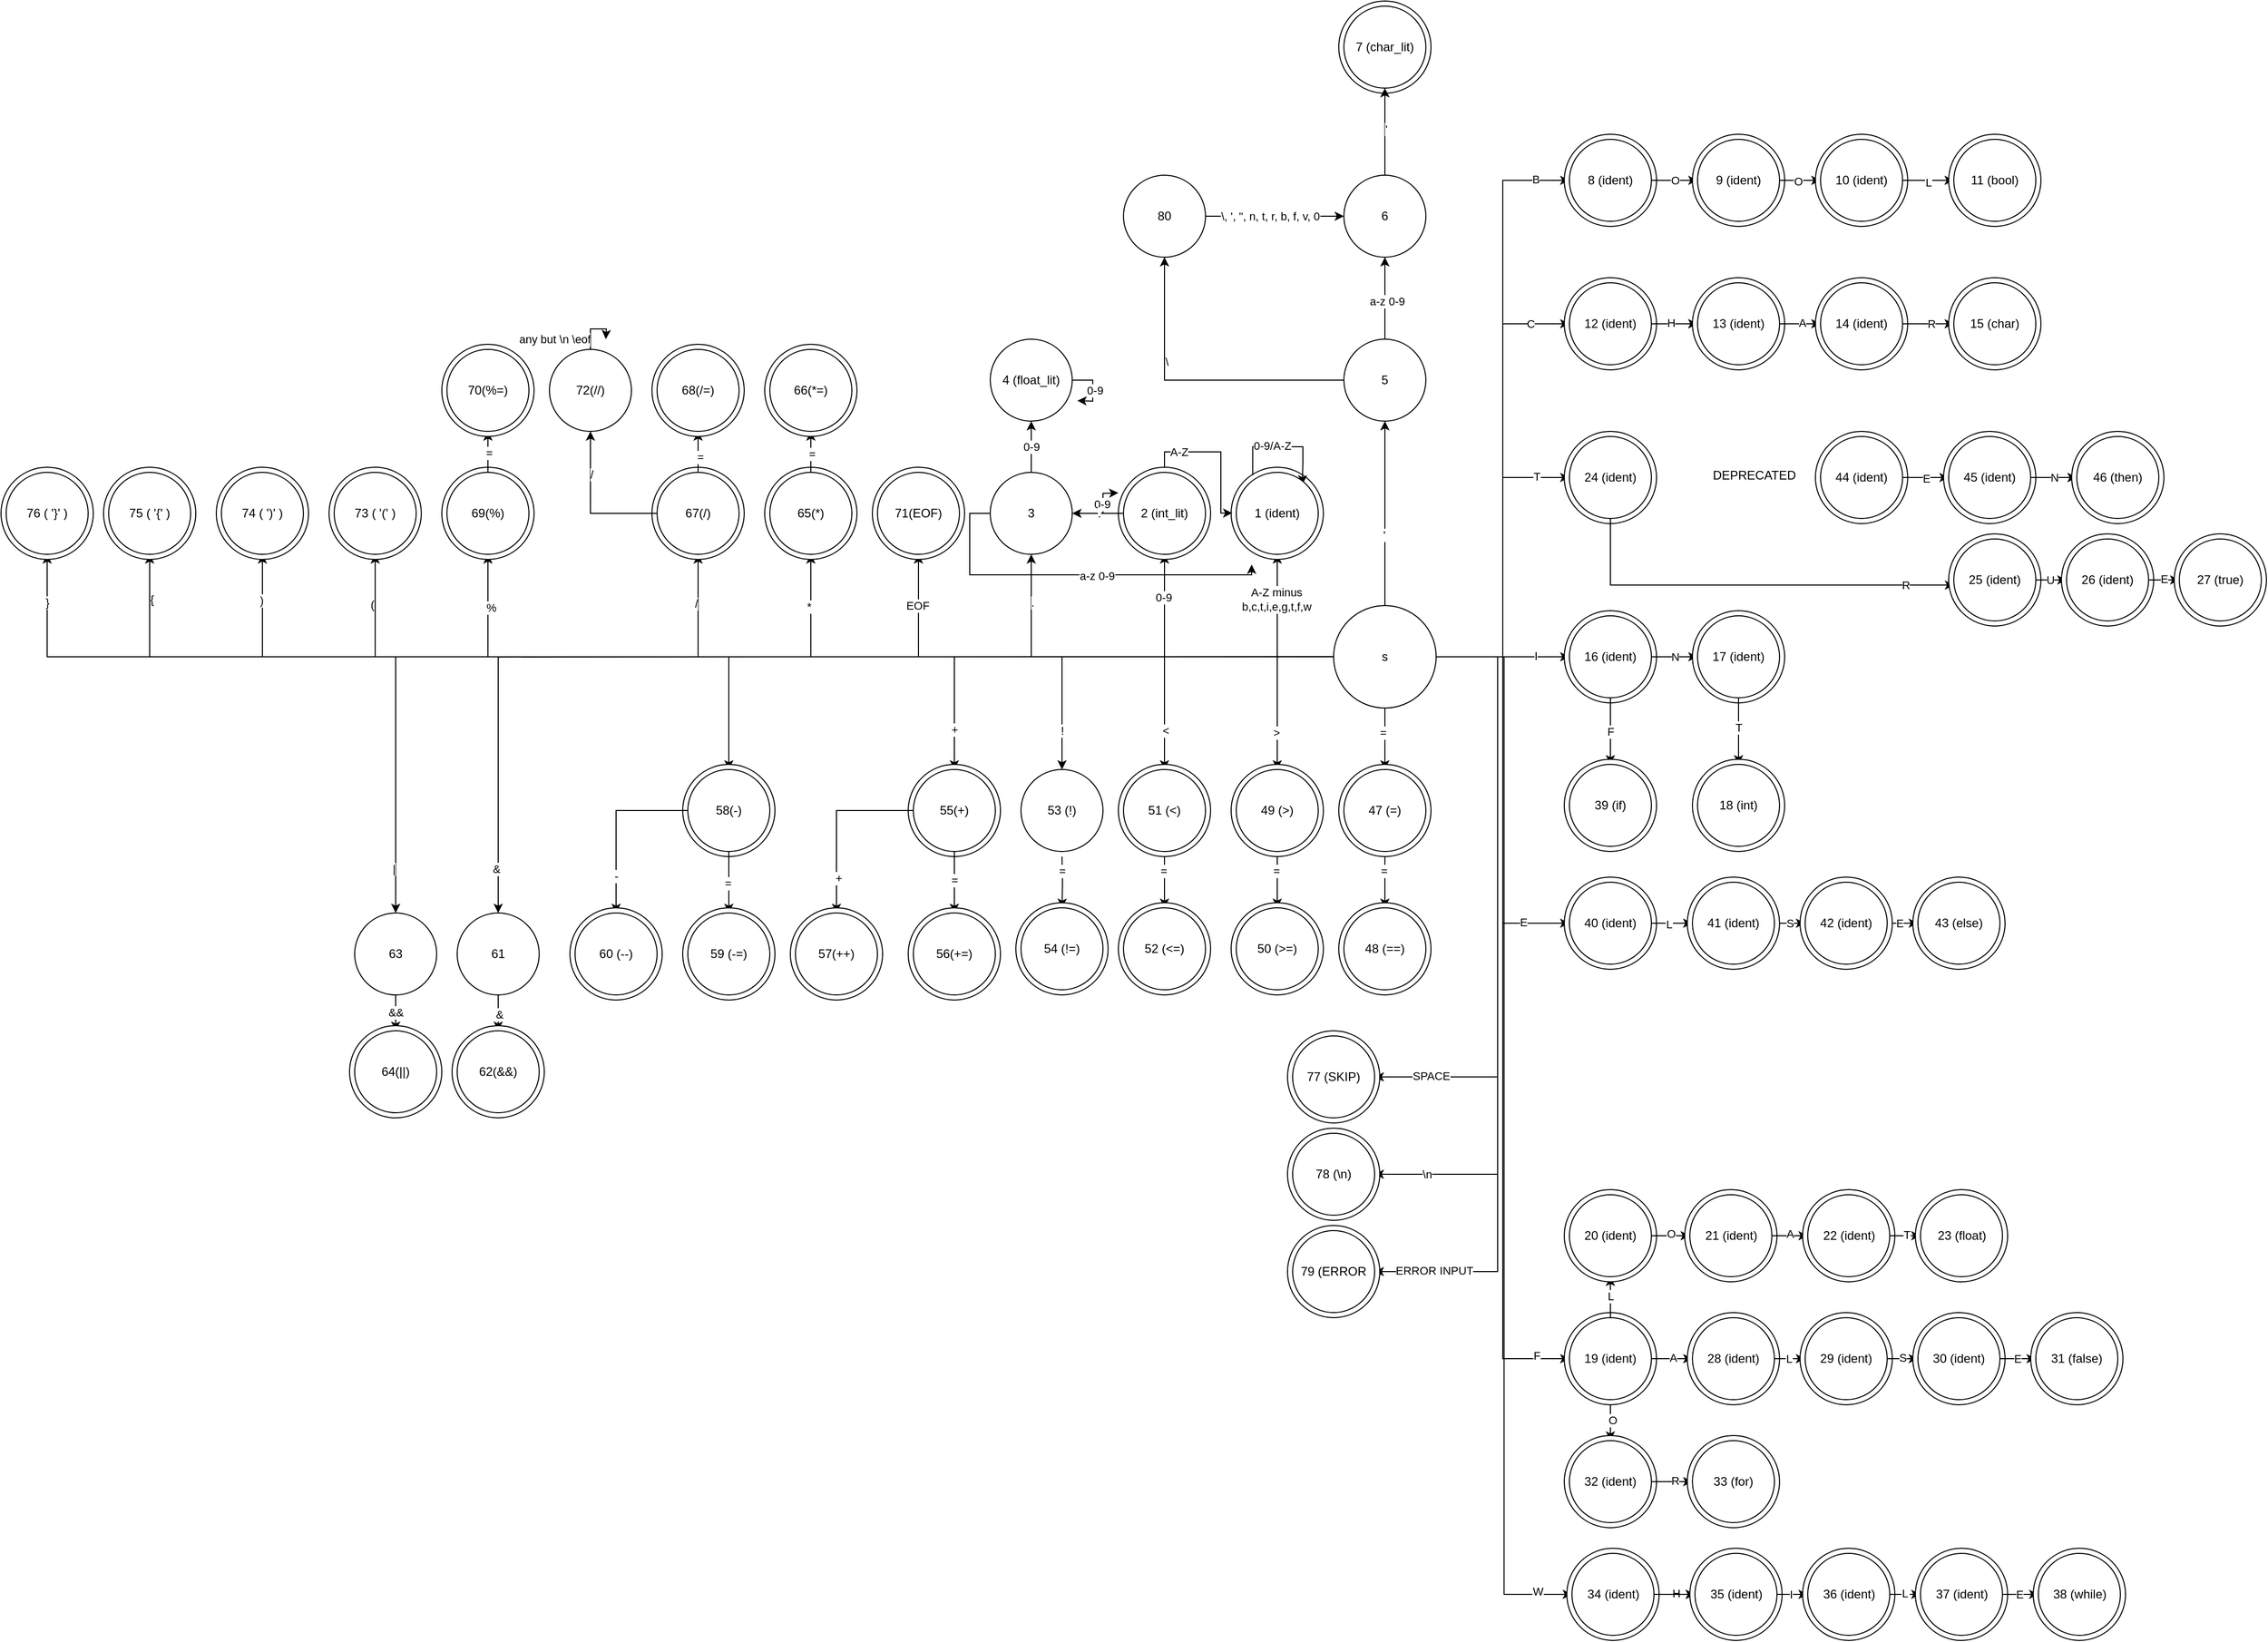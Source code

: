 <mxfile version="26.0.9">
  <diagram name="Page-1" id="vYBnDcoONyLzMY4z4fc2">
    <mxGraphModel dx="2657" dy="1671" grid="1" gridSize="10" guides="1" tooltips="1" connect="1" arrows="1" fold="1" page="1" pageScale="1" pageWidth="850" pageHeight="1100" math="0" shadow="0">
      <root>
        <mxCell id="0" />
        <mxCell id="1" parent="0" />
        <mxCell id="HyqZWob8lPplStOppP0j-3" style="edgeStyle=orthogonalEdgeStyle;rounded=0;orthogonalLoop=1;jettySize=auto;html=1;" parent="1" source="HyqZWob8lPplStOppP0j-1" target="HyqZWob8lPplStOppP0j-2" edge="1">
          <mxGeometry relative="1" as="geometry" />
        </mxCell>
        <mxCell id="HyqZWob8lPplStOppP0j-4" value="I" style="edgeLabel;html=1;align=center;verticalAlign=middle;resizable=0;points=[];" parent="HyqZWob8lPplStOppP0j-3" vertex="1" connectable="0">
          <mxGeometry x="0.482" y="1" relative="1" as="geometry">
            <mxPoint as="offset" />
          </mxGeometry>
        </mxCell>
        <mxCell id="HyqZWob8lPplStOppP0j-25" style="edgeStyle=orthogonalEdgeStyle;rounded=0;orthogonalLoop=1;jettySize=auto;html=1;entryX=0;entryY=0.5;entryDx=0;entryDy=0;" parent="1" source="HyqZWob8lPplStOppP0j-1" target="HyqZWob8lPplStOppP0j-23" edge="1">
          <mxGeometry relative="1" as="geometry" />
        </mxCell>
        <mxCell id="HyqZWob8lPplStOppP0j-63" value="E" style="edgeLabel;html=1;align=center;verticalAlign=middle;resizable=0;points=[];" parent="HyqZWob8lPplStOppP0j-25" vertex="1" connectable="0">
          <mxGeometry x="0.766" y="1" relative="1" as="geometry">
            <mxPoint as="offset" />
          </mxGeometry>
        </mxCell>
        <mxCell id="HyqZWob8lPplStOppP0j-46" style="edgeStyle=orthogonalEdgeStyle;rounded=0;orthogonalLoop=1;jettySize=auto;html=1;entryX=0;entryY=0.5;entryDx=0;entryDy=0;" parent="1" source="HyqZWob8lPplStOppP0j-1" target="HyqZWob8lPplStOppP0j-44" edge="1">
          <mxGeometry relative="1" as="geometry" />
        </mxCell>
        <mxCell id="HyqZWob8lPplStOppP0j-83" value="T" style="edgeLabel;html=1;align=center;verticalAlign=middle;resizable=0;points=[];" parent="HyqZWob8lPplStOppP0j-46" vertex="1" connectable="0">
          <mxGeometry x="0.791" y="1" relative="1" as="geometry">
            <mxPoint as="offset" />
          </mxGeometry>
        </mxCell>
        <mxCell id="HyqZWob8lPplStOppP0j-82" style="edgeStyle=orthogonalEdgeStyle;rounded=0;orthogonalLoop=1;jettySize=auto;html=1;entryX=0;entryY=0.5;entryDx=0;entryDy=0;" parent="1" source="HyqZWob8lPplStOppP0j-1" target="HyqZWob8lPplStOppP0j-80" edge="1">
          <mxGeometry relative="1" as="geometry" />
        </mxCell>
        <mxCell id="HyqZWob8lPplStOppP0j-84" value="C" style="edgeLabel;html=1;align=center;verticalAlign=middle;resizable=0;points=[];" parent="HyqZWob8lPplStOppP0j-82" vertex="1" connectable="0">
          <mxGeometry x="0.831" relative="1" as="geometry">
            <mxPoint as="offset" />
          </mxGeometry>
        </mxCell>
        <mxCell id="HyqZWob8lPplStOppP0j-105" style="edgeStyle=orthogonalEdgeStyle;rounded=0;orthogonalLoop=1;jettySize=auto;html=1;entryX=0;entryY=0.5;entryDx=0;entryDy=0;" parent="1" source="HyqZWob8lPplStOppP0j-1" target="HyqZWob8lPplStOppP0j-96" edge="1">
          <mxGeometry relative="1" as="geometry" />
        </mxCell>
        <mxCell id="HyqZWob8lPplStOppP0j-106" value="B" style="edgeLabel;html=1;align=center;verticalAlign=middle;resizable=0;points=[];" parent="HyqZWob8lPplStOppP0j-105" vertex="1" connectable="0">
          <mxGeometry x="0.887" y="1" relative="1" as="geometry">
            <mxPoint as="offset" />
          </mxGeometry>
        </mxCell>
        <mxCell id="HyqZWob8lPplStOppP0j-111" style="edgeStyle=orthogonalEdgeStyle;rounded=0;orthogonalLoop=1;jettySize=auto;html=1;" parent="1" source="HyqZWob8lPplStOppP0j-1" target="HyqZWob8lPplStOppP0j-110" edge="1">
          <mxGeometry relative="1" as="geometry" />
        </mxCell>
        <mxCell id="HyqZWob8lPplStOppP0j-115" value="=" style="edgeLabel;html=1;align=center;verticalAlign=middle;resizable=0;points=[];" parent="HyqZWob8lPplStOppP0j-111" vertex="1" connectable="0">
          <mxGeometry x="-0.207" y="-2" relative="1" as="geometry">
            <mxPoint as="offset" />
          </mxGeometry>
        </mxCell>
        <mxCell id="HyqZWob8lPplStOppP0j-135" style="edgeStyle=orthogonalEdgeStyle;rounded=0;orthogonalLoop=1;jettySize=auto;html=1;" parent="1" source="HyqZWob8lPplStOppP0j-1" target="HyqZWob8lPplStOppP0j-120" edge="1">
          <mxGeometry relative="1" as="geometry" />
        </mxCell>
        <mxCell id="HyqZWob8lPplStOppP0j-138" value="&amp;gt;" style="edgeLabel;html=1;align=center;verticalAlign=middle;resizable=0;points=[];" parent="HyqZWob8lPplStOppP0j-135" vertex="1" connectable="0">
          <mxGeometry x="0.563" y="-1" relative="1" as="geometry">
            <mxPoint as="offset" />
          </mxGeometry>
        </mxCell>
        <mxCell id="HyqZWob8lPplStOppP0j-136" style="edgeStyle=orthogonalEdgeStyle;rounded=0;orthogonalLoop=1;jettySize=auto;html=1;" parent="1" source="HyqZWob8lPplStOppP0j-1" target="HyqZWob8lPplStOppP0j-126" edge="1">
          <mxGeometry relative="1" as="geometry" />
        </mxCell>
        <mxCell id="HyqZWob8lPplStOppP0j-139" value="&amp;lt;" style="edgeLabel;html=1;align=center;verticalAlign=middle;resizable=0;points=[];" parent="HyqZWob8lPplStOppP0j-136" vertex="1" connectable="0">
          <mxGeometry x="0.72" y="1" relative="1" as="geometry">
            <mxPoint as="offset" />
          </mxGeometry>
        </mxCell>
        <mxCell id="HyqZWob8lPplStOppP0j-137" style="edgeStyle=orthogonalEdgeStyle;rounded=0;orthogonalLoop=1;jettySize=auto;html=1;" parent="1" source="HyqZWob8lPplStOppP0j-1" target="HyqZWob8lPplStOppP0j-132" edge="1">
          <mxGeometry relative="1" as="geometry" />
        </mxCell>
        <mxCell id="HyqZWob8lPplStOppP0j-140" value="!" style="edgeLabel;html=1;align=center;verticalAlign=middle;resizable=0;points=[];" parent="HyqZWob8lPplStOppP0j-137" vertex="1" connectable="0">
          <mxGeometry x="0.797" relative="1" as="geometry">
            <mxPoint as="offset" />
          </mxGeometry>
        </mxCell>
        <mxCell id="HyqZWob8lPplStOppP0j-154" style="edgeStyle=orthogonalEdgeStyle;rounded=0;orthogonalLoop=1;jettySize=auto;html=1;" parent="1" source="HyqZWob8lPplStOppP0j-1" target="HyqZWob8lPplStOppP0j-144" edge="1">
          <mxGeometry relative="1" as="geometry" />
        </mxCell>
        <mxCell id="HyqZWob8lPplStOppP0j-162" value="&#39;" style="edgeLabel;html=1;align=center;verticalAlign=middle;resizable=0;points=[];" parent="HyqZWob8lPplStOppP0j-154" vertex="1" connectable="0">
          <mxGeometry x="-0.234" y="1" relative="1" as="geometry">
            <mxPoint as="offset" />
          </mxGeometry>
        </mxCell>
        <mxCell id="HyqZWob8lPplStOppP0j-160" style="edgeStyle=orthogonalEdgeStyle;rounded=0;orthogonalLoop=1;jettySize=auto;html=1;" parent="1" source="HyqZWob8lPplStOppP0j-1" target="HyqZWob8lPplStOppP0j-158" edge="1">
          <mxGeometry relative="1" as="geometry" />
        </mxCell>
        <mxCell id="HyqZWob8lPplStOppP0j-161" value="A-Z minus&lt;div&gt;b,c,t,i,e,g,t,f,w&lt;/div&gt;" style="edgeLabel;html=1;align=center;verticalAlign=middle;resizable=0;points=[];" parent="HyqZWob8lPplStOppP0j-160" vertex="1" connectable="0">
          <mxGeometry x="0.431" y="1" relative="1" as="geometry">
            <mxPoint as="offset" />
          </mxGeometry>
        </mxCell>
        <mxCell id="HyqZWob8lPplStOppP0j-166" style="edgeStyle=orthogonalEdgeStyle;rounded=0;orthogonalLoop=1;jettySize=auto;html=1;" parent="1" source="HyqZWob8lPplStOppP0j-1" target="HyqZWob8lPplStOppP0j-165" edge="1">
          <mxGeometry relative="1" as="geometry" />
        </mxCell>
        <mxCell id="HyqZWob8lPplStOppP0j-167" value="0-9" style="edgeLabel;html=1;align=center;verticalAlign=middle;resizable=0;points=[];" parent="HyqZWob8lPplStOppP0j-166" vertex="1" connectable="0">
          <mxGeometry x="0.683" y="1" relative="1" as="geometry">
            <mxPoint as="offset" />
          </mxGeometry>
        </mxCell>
        <mxCell id="HyqZWob8lPplStOppP0j-210" style="edgeStyle=orthogonalEdgeStyle;rounded=0;orthogonalLoop=1;jettySize=auto;html=1;entryX=0;entryY=0.5;entryDx=0;entryDy=0;" parent="1" source="HyqZWob8lPplStOppP0j-1" target="HyqZWob8lPplStOppP0j-197" edge="1">
          <mxGeometry relative="1" as="geometry" />
        </mxCell>
        <mxCell id="HyqZWob8lPplStOppP0j-262" style="edgeStyle=orthogonalEdgeStyle;rounded=0;orthogonalLoop=1;jettySize=auto;html=1;entryX=0;entryY=0.5;entryDx=0;entryDy=0;" parent="1" source="HyqZWob8lPplStOppP0j-1" target="HyqZWob8lPplStOppP0j-240" edge="1">
          <mxGeometry relative="1" as="geometry" />
        </mxCell>
        <mxCell id="HyqZWob8lPplStOppP0j-263" value="W" style="edgeLabel;html=1;align=center;verticalAlign=middle;resizable=0;points=[];" parent="HyqZWob8lPplStOppP0j-262" vertex="1" connectable="0">
          <mxGeometry x="0.935" y="3" relative="1" as="geometry">
            <mxPoint as="offset" />
          </mxGeometry>
        </mxCell>
        <mxCell id="_7_zv190YxA2W4ebhbTT-26" style="edgeStyle=orthogonalEdgeStyle;rounded=0;orthogonalLoop=1;jettySize=auto;html=1;" parent="1" source="HyqZWob8lPplStOppP0j-1" target="_7_zv190YxA2W4ebhbTT-3" edge="1">
          <mxGeometry relative="1" as="geometry" />
        </mxCell>
        <mxCell id="_7_zv190YxA2W4ebhbTT-27" value="+" style="edgeLabel;html=1;align=center;verticalAlign=middle;resizable=0;points=[];" parent="_7_zv190YxA2W4ebhbTT-26" vertex="1" connectable="0">
          <mxGeometry x="0.838" relative="1" as="geometry">
            <mxPoint as="offset" />
          </mxGeometry>
        </mxCell>
        <mxCell id="_7_zv190YxA2W4ebhbTT-35" style="edgeStyle=orthogonalEdgeStyle;rounded=0;orthogonalLoop=1;jettySize=auto;html=1;" parent="1" source="HyqZWob8lPplStOppP0j-1" target="_7_zv190YxA2W4ebhbTT-9" edge="1">
          <mxGeometry relative="1" as="geometry" />
        </mxCell>
        <mxCell id="_7_zv190YxA2W4ebhbTT-44" style="edgeStyle=orthogonalEdgeStyle;rounded=0;orthogonalLoop=1;jettySize=auto;html=1;" parent="1" source="HyqZWob8lPplStOppP0j-1" target="_7_zv190YxA2W4ebhbTT-13" edge="1">
          <mxGeometry relative="1" as="geometry" />
        </mxCell>
        <mxCell id="_7_zv190YxA2W4ebhbTT-45" value="*" style="edgeLabel;html=1;align=center;verticalAlign=middle;resizable=0;points=[];" parent="_7_zv190YxA2W4ebhbTT-44" vertex="1" connectable="0">
          <mxGeometry x="0.832" y="2" relative="1" as="geometry">
            <mxPoint as="offset" />
          </mxGeometry>
        </mxCell>
        <mxCell id="_7_zv190YxA2W4ebhbTT-50" style="edgeStyle=orthogonalEdgeStyle;rounded=0;orthogonalLoop=1;jettySize=auto;html=1;" parent="1" source="HyqZWob8lPplStOppP0j-1" target="_7_zv190YxA2W4ebhbTT-15" edge="1">
          <mxGeometry relative="1" as="geometry" />
        </mxCell>
        <mxCell id="Ytjxt_5m01elBJSQsIhc-20" value="/" style="edgeLabel;html=1;align=center;verticalAlign=middle;resizable=0;points=[];" parent="_7_zv190YxA2W4ebhbTT-50" vertex="1" connectable="0">
          <mxGeometry x="0.867" y="2" relative="1" as="geometry">
            <mxPoint as="offset" />
          </mxGeometry>
        </mxCell>
        <mxCell id="_7_zv190YxA2W4ebhbTT-56" style="edgeStyle=orthogonalEdgeStyle;rounded=0;orthogonalLoop=1;jettySize=auto;html=1;" parent="1" source="HyqZWob8lPplStOppP0j-1" target="_7_zv190YxA2W4ebhbTT-17" edge="1">
          <mxGeometry relative="1" as="geometry" />
        </mxCell>
        <mxCell id="Ytjxt_5m01elBJSQsIhc-19" value="%" style="edgeLabel;html=1;align=center;verticalAlign=middle;resizable=0;points=[];" parent="_7_zv190YxA2W4ebhbTT-56" vertex="1" connectable="0">
          <mxGeometry x="0.889" y="-3" relative="1" as="geometry">
            <mxPoint as="offset" />
          </mxGeometry>
        </mxCell>
        <mxCell id="5KtHtZ4zksXReQYeKqMv-19" style="edgeStyle=orthogonalEdgeStyle;rounded=0;orthogonalLoop=1;jettySize=auto;html=1;" parent="1" target="5KtHtZ4zksXReQYeKqMv-8" edge="1">
          <mxGeometry relative="1" as="geometry">
            <mxPoint x="-595" y="379.74" as="targetPoint" />
            <mxPoint x="225" y="379.74" as="sourcePoint" />
          </mxGeometry>
        </mxCell>
        <mxCell id="5KtHtZ4zksXReQYeKqMv-21" value="&amp;amp;" style="edgeLabel;html=1;align=center;verticalAlign=middle;resizable=0;points=[];" parent="5KtHtZ4zksXReQYeKqMv-19" vertex="1" connectable="0">
          <mxGeometry x="0.92" y="-2" relative="1" as="geometry">
            <mxPoint as="offset" />
          </mxGeometry>
        </mxCell>
        <mxCell id="5KtHtZ4zksXReQYeKqMv-22" style="edgeStyle=orthogonalEdgeStyle;rounded=0;orthogonalLoop=1;jettySize=auto;html=1;" parent="1" source="HyqZWob8lPplStOppP0j-1" target="5KtHtZ4zksXReQYeKqMv-12" edge="1">
          <mxGeometry relative="1" as="geometry">
            <mxPoint x="-690" y="380" as="targetPoint" />
          </mxGeometry>
        </mxCell>
        <mxCell id="5KtHtZ4zksXReQYeKqMv-23" value="|" style="edgeLabel;html=1;align=center;verticalAlign=middle;resizable=0;points=[];" parent="5KtHtZ4zksXReQYeKqMv-22" vertex="1" connectable="0">
          <mxGeometry x="0.925" y="-2" relative="1" as="geometry">
            <mxPoint as="offset" />
          </mxGeometry>
        </mxCell>
        <mxCell id="TmHt8W-4hE9iIKC_-PCL-7" style="edgeStyle=orthogonalEdgeStyle;rounded=0;orthogonalLoop=1;jettySize=auto;html=1;" parent="1" source="HyqZWob8lPplStOppP0j-1" target="TmHt8W-4hE9iIKC_-PCL-4" edge="1">
          <mxGeometry relative="1" as="geometry" />
        </mxCell>
        <mxCell id="TmHt8W-4hE9iIKC_-PCL-8" value="." style="edgeLabel;html=1;align=center;verticalAlign=middle;resizable=0;points=[];" parent="TmHt8W-4hE9iIKC_-PCL-7" vertex="1" connectable="0">
          <mxGeometry x="0.762" y="-1" relative="1" as="geometry">
            <mxPoint as="offset" />
          </mxGeometry>
        </mxCell>
        <mxCell id="5Vmqsw8xiTpY99smRXns-3" style="edgeStyle=orthogonalEdgeStyle;rounded=0;orthogonalLoop=1;jettySize=auto;html=1;" parent="1" source="HyqZWob8lPplStOppP0j-1" target="5Vmqsw8xiTpY99smRXns-2" edge="1">
          <mxGeometry relative="1" as="geometry" />
        </mxCell>
        <mxCell id="5Vmqsw8xiTpY99smRXns-4" value="EOF" style="edgeLabel;html=1;align=center;verticalAlign=middle;resizable=0;points=[];" parent="5Vmqsw8xiTpY99smRXns-3" vertex="1" connectable="0">
          <mxGeometry x="0.803" y="1" relative="1" as="geometry">
            <mxPoint as="offset" />
          </mxGeometry>
        </mxCell>
        <mxCell id="Ytjxt_5m01elBJSQsIhc-10" style="edgeStyle=orthogonalEdgeStyle;rounded=0;orthogonalLoop=1;jettySize=auto;html=1;" parent="1" source="HyqZWob8lPplStOppP0j-1" target="Ytjxt_5m01elBJSQsIhc-3" edge="1">
          <mxGeometry relative="1" as="geometry" />
        </mxCell>
        <mxCell id="Ytjxt_5m01elBJSQsIhc-15" value="(" style="edgeLabel;html=1;align=center;verticalAlign=middle;resizable=0;points=[];" parent="Ytjxt_5m01elBJSQsIhc-10" vertex="1" connectable="0">
          <mxGeometry x="0.906" y="3" relative="1" as="geometry">
            <mxPoint as="offset" />
          </mxGeometry>
        </mxCell>
        <mxCell id="Ytjxt_5m01elBJSQsIhc-11" style="edgeStyle=orthogonalEdgeStyle;rounded=0;orthogonalLoop=1;jettySize=auto;html=1;" parent="1" source="HyqZWob8lPplStOppP0j-1" target="Ytjxt_5m01elBJSQsIhc-5" edge="1">
          <mxGeometry relative="1" as="geometry" />
        </mxCell>
        <mxCell id="Ytjxt_5m01elBJSQsIhc-16" value=")" style="edgeLabel;html=1;align=center;verticalAlign=middle;resizable=0;points=[];" parent="Ytjxt_5m01elBJSQsIhc-11" vertex="1" connectable="0">
          <mxGeometry x="0.922" y="1" relative="1" as="geometry">
            <mxPoint as="offset" />
          </mxGeometry>
        </mxCell>
        <mxCell id="Ytjxt_5m01elBJSQsIhc-12" style="edgeStyle=orthogonalEdgeStyle;rounded=0;orthogonalLoop=1;jettySize=auto;html=1;" parent="1" source="HyqZWob8lPplStOppP0j-1" target="Ytjxt_5m01elBJSQsIhc-7" edge="1">
          <mxGeometry relative="1" as="geometry" />
        </mxCell>
        <mxCell id="Ytjxt_5m01elBJSQsIhc-17" value="{" style="edgeLabel;html=1;align=center;verticalAlign=middle;resizable=0;points=[];" parent="Ytjxt_5m01elBJSQsIhc-12" vertex="1" connectable="0">
          <mxGeometry x="0.931" y="-2" relative="1" as="geometry">
            <mxPoint as="offset" />
          </mxGeometry>
        </mxCell>
        <mxCell id="Ytjxt_5m01elBJSQsIhc-14" style="edgeStyle=orthogonalEdgeStyle;rounded=0;orthogonalLoop=1;jettySize=auto;html=1;" parent="1" source="HyqZWob8lPplStOppP0j-1" target="Ytjxt_5m01elBJSQsIhc-9" edge="1">
          <mxGeometry relative="1" as="geometry" />
        </mxCell>
        <mxCell id="Ytjxt_5m01elBJSQsIhc-18" value="}" style="edgeLabel;html=1;align=center;verticalAlign=middle;resizable=0;points=[];" parent="Ytjxt_5m01elBJSQsIhc-14" vertex="1" connectable="0">
          <mxGeometry x="0.931" relative="1" as="geometry">
            <mxPoint as="offset" />
          </mxGeometry>
        </mxCell>
        <mxCell id="H3zw9TJbJZeDey8m-DPK-7" style="edgeStyle=orthogonalEdgeStyle;rounded=0;orthogonalLoop=1;jettySize=auto;html=1;" parent="1" source="HyqZWob8lPplStOppP0j-1" target="H3zw9TJbJZeDey8m-DPK-1" edge="1">
          <mxGeometry relative="1" as="geometry">
            <mxPoint x="380" y="990.385" as="targetPoint" />
            <Array as="points">
              <mxPoint x="380" y="380" />
              <mxPoint x="380" y="980" />
            </Array>
          </mxGeometry>
        </mxCell>
        <mxCell id="H3zw9TJbJZeDey8m-DPK-8" value="ERROR INPUT" style="edgeLabel;html=1;align=center;verticalAlign=middle;resizable=0;points=[];" parent="H3zw9TJbJZeDey8m-DPK-7" vertex="1" connectable="0">
          <mxGeometry x="0.852" y="-1" relative="1" as="geometry">
            <mxPoint as="offset" />
          </mxGeometry>
        </mxCell>
        <mxCell id="H3zw9TJbJZeDey8m-DPK-9" style="edgeStyle=orthogonalEdgeStyle;rounded=0;orthogonalLoop=1;jettySize=auto;html=1;" parent="1" source="HyqZWob8lPplStOppP0j-1" target="EgdRyRMjiD9TqzY_cFQu-8" edge="1">
          <mxGeometry relative="1" as="geometry">
            <mxPoint x="380" y="891.538" as="targetPoint" />
            <Array as="points">
              <mxPoint x="380" y="380" />
              <mxPoint x="380" y="885" />
            </Array>
          </mxGeometry>
        </mxCell>
        <mxCell id="H3zw9TJbJZeDey8m-DPK-10" value="\n" style="edgeLabel;html=1;align=center;verticalAlign=middle;resizable=0;points=[];" parent="H3zw9TJbJZeDey8m-DPK-9" vertex="1" connectable="0">
          <mxGeometry x="0.852" relative="1" as="geometry">
            <mxPoint as="offset" />
          </mxGeometry>
        </mxCell>
        <mxCell id="H3zw9TJbJZeDey8m-DPK-11" style="edgeStyle=orthogonalEdgeStyle;rounded=0;orthogonalLoop=1;jettySize=auto;html=1;" parent="1" source="HyqZWob8lPplStOppP0j-1" target="Ytjxt_5m01elBJSQsIhc-25" edge="1">
          <mxGeometry relative="1" as="geometry">
            <mxPoint x="380" y="801.538" as="targetPoint" />
            <Array as="points">
              <mxPoint x="380" y="380" />
              <mxPoint x="380" y="790" />
            </Array>
          </mxGeometry>
        </mxCell>
        <mxCell id="H3zw9TJbJZeDey8m-DPK-12" value="SPACE" style="edgeLabel;html=1;align=center;verticalAlign=middle;resizable=0;points=[];" parent="H3zw9TJbJZeDey8m-DPK-11" vertex="1" connectable="0">
          <mxGeometry x="0.815" y="-1" relative="1" as="geometry">
            <mxPoint as="offset" />
          </mxGeometry>
        </mxCell>
        <mxCell id="HyqZWob8lPplStOppP0j-1" value="s" style="ellipse;whiteSpace=wrap;html=1;aspect=fixed;" parent="1" vertex="1">
          <mxGeometry x="220" y="330" width="100" height="100" as="geometry" />
        </mxCell>
        <mxCell id="HyqZWob8lPplStOppP0j-5" value="" style="ellipse;whiteSpace=wrap;html=1;aspect=fixed;" parent="1" vertex="1">
          <mxGeometry x="445" y="335" width="90" height="90" as="geometry" />
        </mxCell>
        <mxCell id="HyqZWob8lPplStOppP0j-8" value="F" style="edgeStyle=orthogonalEdgeStyle;rounded=0;orthogonalLoop=1;jettySize=auto;html=1;entryX=0.5;entryY=0;entryDx=0;entryDy=0;" parent="1" source="HyqZWob8lPplStOppP0j-2" target="HyqZWob8lPplStOppP0j-6" edge="1">
          <mxGeometry relative="1" as="geometry" />
        </mxCell>
        <mxCell id="HyqZWob8lPplStOppP0j-12" value="N" style="edgeStyle=orthogonalEdgeStyle;rounded=0;orthogonalLoop=1;jettySize=auto;html=1;" parent="1" source="HyqZWob8lPplStOppP0j-2" target="HyqZWob8lPplStOppP0j-10" edge="1">
          <mxGeometry relative="1" as="geometry" />
        </mxCell>
        <mxCell id="HyqZWob8lPplStOppP0j-2" value="&lt;div&gt;16&lt;span style=&quot;background-color: transparent; color: light-dark(rgb(0, 0, 0), rgb(255, 255, 255));&quot;&gt;&amp;nbsp;&lt;/span&gt;&lt;span style=&quot;background-color: transparent; color: light-dark(rgb(0, 0, 0), rgb(255, 255, 255));&quot;&gt;(ident)&lt;/span&gt;&lt;/div&gt;" style="ellipse;whiteSpace=wrap;html=1;aspect=fixed;" parent="1" vertex="1">
          <mxGeometry x="450" y="340" width="80" height="80" as="geometry" />
        </mxCell>
        <mxCell id="HyqZWob8lPplStOppP0j-9" value="" style="ellipse;whiteSpace=wrap;html=1;aspect=fixed;" parent="1" vertex="1">
          <mxGeometry x="445" y="480" width="90" height="90" as="geometry" />
        </mxCell>
        <mxCell id="HyqZWob8lPplStOppP0j-6" value="39 (if)" style="ellipse;whiteSpace=wrap;html=1;aspect=fixed;" parent="1" vertex="1">
          <mxGeometry x="450" y="485" width="80" height="80" as="geometry" />
        </mxCell>
        <mxCell id="HyqZWob8lPplStOppP0j-11" value="" style="ellipse;whiteSpace=wrap;html=1;aspect=fixed;" parent="1" vertex="1">
          <mxGeometry x="570" y="335" width="90" height="90" as="geometry" />
        </mxCell>
        <mxCell id="HyqZWob8lPplStOppP0j-15" style="edgeStyle=orthogonalEdgeStyle;rounded=0;orthogonalLoop=1;jettySize=auto;html=1;entryX=0.5;entryY=0;entryDx=0;entryDy=0;" parent="1" source="HyqZWob8lPplStOppP0j-10" target="HyqZWob8lPplStOppP0j-13" edge="1">
          <mxGeometry relative="1" as="geometry" />
        </mxCell>
        <mxCell id="HyqZWob8lPplStOppP0j-20" value="T" style="edgeLabel;html=1;align=center;verticalAlign=middle;resizable=0;points=[];" parent="HyqZWob8lPplStOppP0j-15" vertex="1" connectable="0">
          <mxGeometry x="-0.117" relative="1" as="geometry">
            <mxPoint as="offset" />
          </mxGeometry>
        </mxCell>
        <mxCell id="HyqZWob8lPplStOppP0j-10" value="17&amp;nbsp;(ident)" style="ellipse;whiteSpace=wrap;html=1;aspect=fixed;" parent="1" vertex="1">
          <mxGeometry x="575" y="340" width="80" height="80" as="geometry" />
        </mxCell>
        <mxCell id="HyqZWob8lPplStOppP0j-14" value="" style="ellipse;whiteSpace=wrap;html=1;aspect=fixed;" parent="1" vertex="1">
          <mxGeometry x="570" y="480" width="90" height="90" as="geometry" />
        </mxCell>
        <mxCell id="HyqZWob8lPplStOppP0j-13" value="18 (int)" style="ellipse;whiteSpace=wrap;html=1;aspect=fixed;" parent="1" vertex="1">
          <mxGeometry x="575" y="485" width="80" height="80" as="geometry" />
        </mxCell>
        <mxCell id="HyqZWob8lPplStOppP0j-30" value="" style="ellipse;whiteSpace=wrap;html=1;aspect=fixed;" parent="1" vertex="1">
          <mxGeometry x="445" y="595" width="90" height="90" as="geometry" />
        </mxCell>
        <mxCell id="HyqZWob8lPplStOppP0j-32" style="edgeStyle=orthogonalEdgeStyle;rounded=0;orthogonalLoop=1;jettySize=auto;html=1;" parent="1" source="HyqZWob8lPplStOppP0j-23" target="HyqZWob8lPplStOppP0j-31" edge="1">
          <mxGeometry relative="1" as="geometry" />
        </mxCell>
        <mxCell id="HyqZWob8lPplStOppP0j-33" value="L" style="edgeLabel;html=1;align=center;verticalAlign=middle;resizable=0;points=[];" parent="HyqZWob8lPplStOppP0j-32" vertex="1" connectable="0">
          <mxGeometry x="-0.171" y="-1" relative="1" as="geometry">
            <mxPoint as="offset" />
          </mxGeometry>
        </mxCell>
        <mxCell id="HyqZWob8lPplStOppP0j-23" value="40&amp;nbsp;(ident)" style="ellipse;whiteSpace=wrap;html=1;aspect=fixed;" parent="1" vertex="1">
          <mxGeometry x="450" y="600" width="80" height="80" as="geometry" />
        </mxCell>
        <mxCell id="HyqZWob8lPplStOppP0j-36" value="S" style="edgeStyle=orthogonalEdgeStyle;rounded=0;orthogonalLoop=1;jettySize=auto;html=1;entryX=0;entryY=0.5;entryDx=0;entryDy=0;" parent="1" source="HyqZWob8lPplStOppP0j-31" target="HyqZWob8lPplStOppP0j-34" edge="1">
          <mxGeometry relative="1" as="geometry" />
        </mxCell>
        <mxCell id="HyqZWob8lPplStOppP0j-37" style="edgeStyle=orthogonalEdgeStyle;rounded=0;orthogonalLoop=1;jettySize=auto;html=1;" parent="1" source="HyqZWob8lPplStOppP0j-34" target="HyqZWob8lPplStOppP0j-35" edge="1">
          <mxGeometry relative="1" as="geometry" />
        </mxCell>
        <mxCell id="HyqZWob8lPplStOppP0j-38" value="E" style="edgeLabel;html=1;align=center;verticalAlign=middle;resizable=0;points=[];" parent="HyqZWob8lPplStOppP0j-37" vertex="1" connectable="0">
          <mxGeometry x="-0.531" relative="1" as="geometry">
            <mxPoint as="offset" />
          </mxGeometry>
        </mxCell>
        <mxCell id="HyqZWob8lPplStOppP0j-40" value="" style="ellipse;whiteSpace=wrap;html=1;aspect=fixed;" parent="1" vertex="1">
          <mxGeometry x="565" y="595" width="90" height="90" as="geometry" />
        </mxCell>
        <mxCell id="HyqZWob8lPplStOppP0j-31" value="41&amp;nbsp;(ident)" style="ellipse;whiteSpace=wrap;html=1;aspect=fixed;" parent="1" vertex="1">
          <mxGeometry x="570" y="600" width="80" height="80" as="geometry" />
        </mxCell>
        <mxCell id="HyqZWob8lPplStOppP0j-41" value="" style="ellipse;whiteSpace=wrap;html=1;aspect=fixed;" parent="1" vertex="1">
          <mxGeometry x="675" y="595" width="90" height="90" as="geometry" />
        </mxCell>
        <mxCell id="HyqZWob8lPplStOppP0j-42" value="" style="ellipse;whiteSpace=wrap;html=1;aspect=fixed;" parent="1" vertex="1">
          <mxGeometry x="785" y="595" width="90" height="90" as="geometry" />
        </mxCell>
        <mxCell id="HyqZWob8lPplStOppP0j-34" value="42&amp;nbsp;(ident)" style="ellipse;whiteSpace=wrap;html=1;aspect=fixed;" parent="1" vertex="1">
          <mxGeometry x="680" y="600" width="80" height="80" as="geometry" />
        </mxCell>
        <mxCell id="HyqZWob8lPplStOppP0j-35" value="43 (else)" style="ellipse;whiteSpace=wrap;html=1;aspect=fixed;" parent="1" vertex="1">
          <mxGeometry x="790" y="600" width="80" height="80" as="geometry" />
        </mxCell>
        <mxCell id="HyqZWob8lPplStOppP0j-43" value="" style="ellipse;whiteSpace=wrap;html=1;aspect=fixed;" parent="1" vertex="1">
          <mxGeometry x="445" y="160" width="90" height="90" as="geometry" />
        </mxCell>
        <mxCell id="5KtHtZ4zksXReQYeKqMv-24" style="edgeStyle=orthogonalEdgeStyle;rounded=0;orthogonalLoop=1;jettySize=auto;html=1;" parent="1" source="HyqZWob8lPplStOppP0j-44" target="HyqZWob8lPplStOppP0j-185" edge="1">
          <mxGeometry relative="1" as="geometry">
            <mxPoint x="705.314" y="310" as="targetPoint" />
            <Array as="points">
              <mxPoint x="490" y="310" />
            </Array>
          </mxGeometry>
        </mxCell>
        <mxCell id="5KtHtZ4zksXReQYeKqMv-25" value="R" style="edgeLabel;html=1;align=center;verticalAlign=middle;resizable=0;points=[];" parent="5KtHtZ4zksXReQYeKqMv-24" vertex="1" connectable="0">
          <mxGeometry x="0.762" relative="1" as="geometry">
            <mxPoint as="offset" />
          </mxGeometry>
        </mxCell>
        <mxCell id="HyqZWob8lPplStOppP0j-44" value="24&amp;nbsp;(ident)" style="ellipse;whiteSpace=wrap;html=1;aspect=fixed;" parent="1" vertex="1">
          <mxGeometry x="450" y="165" width="80" height="80" as="geometry" />
        </mxCell>
        <mxCell id="HyqZWob8lPplStOppP0j-48" value="" style="ellipse;whiteSpace=wrap;html=1;aspect=fixed;" parent="1" vertex="1">
          <mxGeometry x="690" y="160" width="90" height="90" as="geometry" />
        </mxCell>
        <mxCell id="HyqZWob8lPplStOppP0j-55" style="edgeStyle=orthogonalEdgeStyle;rounded=0;orthogonalLoop=1;jettySize=auto;html=1;" parent="1" source="HyqZWob8lPplStOppP0j-49" target="HyqZWob8lPplStOppP0j-51" edge="1">
          <mxGeometry relative="1" as="geometry" />
        </mxCell>
        <mxCell id="HyqZWob8lPplStOppP0j-57" value="E" style="edgeLabel;html=1;align=center;verticalAlign=middle;resizable=0;points=[];" parent="HyqZWob8lPplStOppP0j-55" vertex="1" connectable="0">
          <mxGeometry x="-0.003" y="-1" relative="1" as="geometry">
            <mxPoint as="offset" />
          </mxGeometry>
        </mxCell>
        <mxCell id="HyqZWob8lPplStOppP0j-49" value="44&amp;nbsp;(ident)" style="ellipse;whiteSpace=wrap;html=1;aspect=fixed;" parent="1" vertex="1">
          <mxGeometry x="695" y="165" width="80" height="80" as="geometry" />
        </mxCell>
        <mxCell id="HyqZWob8lPplStOppP0j-50" value="" style="ellipse;whiteSpace=wrap;html=1;aspect=fixed;" parent="1" vertex="1">
          <mxGeometry x="815" y="160" width="90" height="90" as="geometry" />
        </mxCell>
        <mxCell id="HyqZWob8lPplStOppP0j-56" style="edgeStyle=orthogonalEdgeStyle;rounded=0;orthogonalLoop=1;jettySize=auto;html=1;" parent="1" source="HyqZWob8lPplStOppP0j-51" target="HyqZWob8lPplStOppP0j-53" edge="1">
          <mxGeometry relative="1" as="geometry" />
        </mxCell>
        <mxCell id="HyqZWob8lPplStOppP0j-58" value="N" style="edgeStyle=orthogonalEdgeStyle;rounded=0;orthogonalLoop=1;jettySize=auto;html=1;" parent="1" source="HyqZWob8lPplStOppP0j-51" target="HyqZWob8lPplStOppP0j-53" edge="1">
          <mxGeometry relative="1" as="geometry" />
        </mxCell>
        <mxCell id="HyqZWob8lPplStOppP0j-51" value="45&amp;nbsp;(ident)" style="ellipse;whiteSpace=wrap;html=1;aspect=fixed;" parent="1" vertex="1">
          <mxGeometry x="820" y="165" width="80" height="80" as="geometry" />
        </mxCell>
        <mxCell id="HyqZWob8lPplStOppP0j-52" value="" style="ellipse;whiteSpace=wrap;html=1;aspect=fixed;" parent="1" vertex="1">
          <mxGeometry x="940" y="160" width="90" height="90" as="geometry" />
        </mxCell>
        <mxCell id="HyqZWob8lPplStOppP0j-53" value="46 (then)" style="ellipse;whiteSpace=wrap;html=1;aspect=fixed;" parent="1" vertex="1">
          <mxGeometry x="945" y="165" width="80" height="80" as="geometry" />
        </mxCell>
        <mxCell id="TmHt8W-4hE9iIKC_-PCL-40" value="" style="edgeStyle=orthogonalEdgeStyle;rounded=0;orthogonalLoop=1;jettySize=auto;html=1;" parent="1" source="HyqZWob8lPplStOppP0j-79" target="HyqZWob8lPplStOppP0j-86" edge="1">
          <mxGeometry relative="1" as="geometry" />
        </mxCell>
        <mxCell id="HyqZWob8lPplStOppP0j-79" value="" style="ellipse;whiteSpace=wrap;html=1;aspect=fixed;" parent="1" vertex="1">
          <mxGeometry x="445" y="10" width="90" height="90" as="geometry" />
        </mxCell>
        <mxCell id="HyqZWob8lPplStOppP0j-91" style="edgeStyle=orthogonalEdgeStyle;rounded=0;orthogonalLoop=1;jettySize=auto;html=1;" parent="1" source="HyqZWob8lPplStOppP0j-80" target="HyqZWob8lPplStOppP0j-86" edge="1">
          <mxGeometry relative="1" as="geometry" />
        </mxCell>
        <mxCell id="TmHt8W-4hE9iIKC_-PCL-41" value="H" style="edgeLabel;html=1;align=center;verticalAlign=middle;resizable=0;points=[];" parent="HyqZWob8lPplStOppP0j-91" vertex="1" connectable="0">
          <mxGeometry x="-0.169" y="1" relative="1" as="geometry">
            <mxPoint as="offset" />
          </mxGeometry>
        </mxCell>
        <mxCell id="HyqZWob8lPplStOppP0j-80" value="12&amp;nbsp;(ident)" style="ellipse;whiteSpace=wrap;html=1;aspect=fixed;" parent="1" vertex="1">
          <mxGeometry x="450" y="15" width="80" height="80" as="geometry" />
        </mxCell>
        <mxCell id="HyqZWob8lPplStOppP0j-85" value="" style="ellipse;whiteSpace=wrap;html=1;aspect=fixed;" parent="1" vertex="1">
          <mxGeometry x="570" y="10" width="90" height="90" as="geometry" />
        </mxCell>
        <mxCell id="HyqZWob8lPplStOppP0j-92" style="edgeStyle=orthogonalEdgeStyle;rounded=0;orthogonalLoop=1;jettySize=auto;html=1;" parent="1" source="HyqZWob8lPplStOppP0j-86" target="HyqZWob8lPplStOppP0j-88" edge="1">
          <mxGeometry relative="1" as="geometry" />
        </mxCell>
        <mxCell id="TmHt8W-4hE9iIKC_-PCL-42" value="A" style="edgeLabel;html=1;align=center;verticalAlign=middle;resizable=0;points=[];" parent="HyqZWob8lPplStOppP0j-92" vertex="1" connectable="0">
          <mxGeometry x="0.103" y="1" relative="1" as="geometry">
            <mxPoint as="offset" />
          </mxGeometry>
        </mxCell>
        <mxCell id="HyqZWob8lPplStOppP0j-86" value="13&amp;nbsp;(ident)" style="ellipse;whiteSpace=wrap;html=1;aspect=fixed;" parent="1" vertex="1">
          <mxGeometry x="575" y="15" width="80" height="80" as="geometry" />
        </mxCell>
        <mxCell id="HyqZWob8lPplStOppP0j-87" value="" style="ellipse;whiteSpace=wrap;html=1;aspect=fixed;" parent="1" vertex="1">
          <mxGeometry x="690" y="10" width="90" height="90" as="geometry" />
        </mxCell>
        <mxCell id="HyqZWob8lPplStOppP0j-93" style="edgeStyle=orthogonalEdgeStyle;rounded=0;orthogonalLoop=1;jettySize=auto;html=1;" parent="1" source="HyqZWob8lPplStOppP0j-88" target="HyqZWob8lPplStOppP0j-90" edge="1">
          <mxGeometry relative="1" as="geometry" />
        </mxCell>
        <mxCell id="TmHt8W-4hE9iIKC_-PCL-43" value="R" style="edgeLabel;html=1;align=center;verticalAlign=middle;resizable=0;points=[];" parent="HyqZWob8lPplStOppP0j-93" vertex="1" connectable="0">
          <mxGeometry x="0.106" relative="1" as="geometry">
            <mxPoint as="offset" />
          </mxGeometry>
        </mxCell>
        <mxCell id="HyqZWob8lPplStOppP0j-88" value="14&amp;nbsp;(ident)" style="ellipse;whiteSpace=wrap;html=1;aspect=fixed;" parent="1" vertex="1">
          <mxGeometry x="695" y="15" width="80" height="80" as="geometry" />
        </mxCell>
        <mxCell id="HyqZWob8lPplStOppP0j-89" value="" style="ellipse;whiteSpace=wrap;html=1;aspect=fixed;" parent="1" vertex="1">
          <mxGeometry x="820" y="10" width="90" height="90" as="geometry" />
        </mxCell>
        <mxCell id="HyqZWob8lPplStOppP0j-90" value="15 (char)" style="ellipse;whiteSpace=wrap;html=1;aspect=fixed;" parent="1" vertex="1">
          <mxGeometry x="825" y="15" width="80" height="80" as="geometry" />
        </mxCell>
        <mxCell id="HyqZWob8lPplStOppP0j-94" value="" style="ellipse;whiteSpace=wrap;html=1;aspect=fixed;" parent="1" vertex="1">
          <mxGeometry x="445" y="-130" width="90" height="90" as="geometry" />
        </mxCell>
        <mxCell id="HyqZWob8lPplStOppP0j-95" value="O" style="edgeStyle=orthogonalEdgeStyle;rounded=0;orthogonalLoop=1;jettySize=auto;html=1;" parent="1" source="HyqZWob8lPplStOppP0j-96" target="HyqZWob8lPplStOppP0j-99" edge="1">
          <mxGeometry relative="1" as="geometry" />
        </mxCell>
        <mxCell id="HyqZWob8lPplStOppP0j-96" value="8 (ident)" style="ellipse;whiteSpace=wrap;html=1;aspect=fixed;" parent="1" vertex="1">
          <mxGeometry x="450" y="-125" width="80" height="80" as="geometry" />
        </mxCell>
        <mxCell id="HyqZWob8lPplStOppP0j-97" value="" style="ellipse;whiteSpace=wrap;html=1;aspect=fixed;" parent="1" vertex="1">
          <mxGeometry x="570" y="-130" width="90" height="90" as="geometry" />
        </mxCell>
        <mxCell id="HyqZWob8lPplStOppP0j-98" style="edgeStyle=orthogonalEdgeStyle;rounded=0;orthogonalLoop=1;jettySize=auto;html=1;" parent="1" source="HyqZWob8lPplStOppP0j-99" target="HyqZWob8lPplStOppP0j-102" edge="1">
          <mxGeometry relative="1" as="geometry" />
        </mxCell>
        <mxCell id="HyqZWob8lPplStOppP0j-107" value="O" style="edgeLabel;html=1;align=center;verticalAlign=middle;resizable=0;points=[];" parent="HyqZWob8lPplStOppP0j-98" vertex="1" connectable="0">
          <mxGeometry x="-0.128" y="-1" relative="1" as="geometry">
            <mxPoint as="offset" />
          </mxGeometry>
        </mxCell>
        <mxCell id="HyqZWob8lPplStOppP0j-99" value="9&amp;nbsp;(ident)" style="ellipse;whiteSpace=wrap;html=1;aspect=fixed;" parent="1" vertex="1">
          <mxGeometry x="575" y="-125" width="80" height="80" as="geometry" />
        </mxCell>
        <mxCell id="HyqZWob8lPplStOppP0j-100" value="" style="ellipse;whiteSpace=wrap;html=1;aspect=fixed;" parent="1" vertex="1">
          <mxGeometry x="690" y="-130" width="90" height="90" as="geometry" />
        </mxCell>
        <mxCell id="HyqZWob8lPplStOppP0j-101" style="edgeStyle=orthogonalEdgeStyle;rounded=0;orthogonalLoop=1;jettySize=auto;html=1;" parent="1" source="HyqZWob8lPplStOppP0j-102" target="HyqZWob8lPplStOppP0j-104" edge="1">
          <mxGeometry relative="1" as="geometry" />
        </mxCell>
        <mxCell id="HyqZWob8lPplStOppP0j-108" value="L" style="edgeLabel;html=1;align=center;verticalAlign=middle;resizable=0;points=[];" parent="HyqZWob8lPplStOppP0j-101" vertex="1" connectable="0">
          <mxGeometry x="-0.009" y="-2" relative="1" as="geometry">
            <mxPoint as="offset" />
          </mxGeometry>
        </mxCell>
        <mxCell id="HyqZWob8lPplStOppP0j-102" value="10&amp;nbsp;(ident)" style="ellipse;whiteSpace=wrap;html=1;aspect=fixed;" parent="1" vertex="1">
          <mxGeometry x="695" y="-125" width="80" height="80" as="geometry" />
        </mxCell>
        <mxCell id="HyqZWob8lPplStOppP0j-103" value="" style="ellipse;whiteSpace=wrap;html=1;aspect=fixed;" parent="1" vertex="1">
          <mxGeometry x="820" y="-130" width="90" height="90" as="geometry" />
        </mxCell>
        <mxCell id="HyqZWob8lPplStOppP0j-104" value="11 (bool)" style="ellipse;whiteSpace=wrap;html=1;aspect=fixed;" parent="1" vertex="1">
          <mxGeometry x="825" y="-125" width="80" height="80" as="geometry" />
        </mxCell>
        <mxCell id="HyqZWob8lPplStOppP0j-114" style="edgeStyle=orthogonalEdgeStyle;rounded=0;orthogonalLoop=1;jettySize=auto;html=1;" parent="1" source="HyqZWob8lPplStOppP0j-109" target="HyqZWob8lPplStOppP0j-113" edge="1">
          <mxGeometry relative="1" as="geometry" />
        </mxCell>
        <mxCell id="HyqZWob8lPplStOppP0j-116" value="=" style="edgeLabel;html=1;align=center;verticalAlign=middle;resizable=0;points=[];" parent="HyqZWob8lPplStOppP0j-114" vertex="1" connectable="0">
          <mxGeometry x="-0.463" y="-1" relative="1" as="geometry">
            <mxPoint as="offset" />
          </mxGeometry>
        </mxCell>
        <mxCell id="HyqZWob8lPplStOppP0j-109" value="" style="ellipse;whiteSpace=wrap;html=1;aspect=fixed;" parent="1" vertex="1">
          <mxGeometry x="225" y="485" width="90" height="90" as="geometry" />
        </mxCell>
        <mxCell id="HyqZWob8lPplStOppP0j-110" value="47 (=)" style="ellipse;whiteSpace=wrap;html=1;aspect=fixed;" parent="1" vertex="1">
          <mxGeometry x="230" y="490" width="80" height="80" as="geometry" />
        </mxCell>
        <mxCell id="HyqZWob8lPplStOppP0j-112" value="" style="ellipse;whiteSpace=wrap;html=1;aspect=fixed;" parent="1" vertex="1">
          <mxGeometry x="225" y="620" width="90" height="90" as="geometry" />
        </mxCell>
        <mxCell id="HyqZWob8lPplStOppP0j-113" value="48 (==)" style="ellipse;whiteSpace=wrap;html=1;aspect=fixed;" parent="1" vertex="1">
          <mxGeometry x="230" y="625" width="80" height="80" as="geometry" />
        </mxCell>
        <mxCell id="HyqZWob8lPplStOppP0j-117" style="edgeStyle=orthogonalEdgeStyle;rounded=0;orthogonalLoop=1;jettySize=auto;html=1;" parent="1" source="HyqZWob8lPplStOppP0j-119" target="HyqZWob8lPplStOppP0j-122" edge="1">
          <mxGeometry relative="1" as="geometry" />
        </mxCell>
        <mxCell id="HyqZWob8lPplStOppP0j-118" value="=" style="edgeLabel;html=1;align=center;verticalAlign=middle;resizable=0;points=[];" parent="HyqZWob8lPplStOppP0j-117" vertex="1" connectable="0">
          <mxGeometry x="-0.463" y="-1" relative="1" as="geometry">
            <mxPoint as="offset" />
          </mxGeometry>
        </mxCell>
        <mxCell id="HyqZWob8lPplStOppP0j-119" value="" style="ellipse;whiteSpace=wrap;html=1;aspect=fixed;" parent="1" vertex="1">
          <mxGeometry x="120" y="485" width="90" height="90" as="geometry" />
        </mxCell>
        <mxCell id="HyqZWob8lPplStOppP0j-120" value="49 (&amp;gt;)" style="ellipse;whiteSpace=wrap;html=1;aspect=fixed;" parent="1" vertex="1">
          <mxGeometry x="125" y="490" width="80" height="80" as="geometry" />
        </mxCell>
        <mxCell id="HyqZWob8lPplStOppP0j-121" value="" style="ellipse;whiteSpace=wrap;html=1;aspect=fixed;" parent="1" vertex="1">
          <mxGeometry x="120" y="620" width="90" height="90" as="geometry" />
        </mxCell>
        <mxCell id="HyqZWob8lPplStOppP0j-122" value="50 (&amp;gt;=)" style="ellipse;whiteSpace=wrap;html=1;aspect=fixed;" parent="1" vertex="1">
          <mxGeometry x="125" y="625" width="80" height="80" as="geometry" />
        </mxCell>
        <mxCell id="HyqZWob8lPplStOppP0j-123" style="edgeStyle=orthogonalEdgeStyle;rounded=0;orthogonalLoop=1;jettySize=auto;html=1;" parent="1" source="HyqZWob8lPplStOppP0j-125" target="HyqZWob8lPplStOppP0j-128" edge="1">
          <mxGeometry relative="1" as="geometry" />
        </mxCell>
        <mxCell id="HyqZWob8lPplStOppP0j-124" value="=" style="edgeLabel;html=1;align=center;verticalAlign=middle;resizable=0;points=[];" parent="HyqZWob8lPplStOppP0j-123" vertex="1" connectable="0">
          <mxGeometry x="-0.463" y="-1" relative="1" as="geometry">
            <mxPoint as="offset" />
          </mxGeometry>
        </mxCell>
        <mxCell id="HyqZWob8lPplStOppP0j-125" value="" style="ellipse;whiteSpace=wrap;html=1;aspect=fixed;" parent="1" vertex="1">
          <mxGeometry x="10" y="485" width="90" height="90" as="geometry" />
        </mxCell>
        <mxCell id="HyqZWob8lPplStOppP0j-126" value="51 (&amp;lt;)" style="ellipse;whiteSpace=wrap;html=1;aspect=fixed;" parent="1" vertex="1">
          <mxGeometry x="15" y="490" width="80" height="80" as="geometry" />
        </mxCell>
        <mxCell id="HyqZWob8lPplStOppP0j-127" value="" style="ellipse;whiteSpace=wrap;html=1;aspect=fixed;" parent="1" vertex="1">
          <mxGeometry x="10" y="620" width="90" height="90" as="geometry" />
        </mxCell>
        <mxCell id="HyqZWob8lPplStOppP0j-128" value="52 (&amp;lt;=)" style="ellipse;whiteSpace=wrap;html=1;aspect=fixed;" parent="1" vertex="1">
          <mxGeometry x="15" y="625" width="80" height="80" as="geometry" />
        </mxCell>
        <mxCell id="HyqZWob8lPplStOppP0j-129" style="edgeStyle=orthogonalEdgeStyle;rounded=0;orthogonalLoop=1;jettySize=auto;html=1;" parent="1" target="HyqZWob8lPplStOppP0j-134" edge="1">
          <mxGeometry relative="1" as="geometry">
            <mxPoint x="-45" y="575" as="sourcePoint" />
          </mxGeometry>
        </mxCell>
        <mxCell id="HyqZWob8lPplStOppP0j-130" value="=" style="edgeLabel;html=1;align=center;verticalAlign=middle;resizable=0;points=[];" parent="HyqZWob8lPplStOppP0j-129" vertex="1" connectable="0">
          <mxGeometry x="-0.463" y="-1" relative="1" as="geometry">
            <mxPoint as="offset" />
          </mxGeometry>
        </mxCell>
        <mxCell id="HyqZWob8lPplStOppP0j-132" value="53 (!)" style="ellipse;whiteSpace=wrap;html=1;aspect=fixed;" parent="1" vertex="1">
          <mxGeometry x="-85" y="490" width="80" height="80" as="geometry" />
        </mxCell>
        <mxCell id="HyqZWob8lPplStOppP0j-133" value="" style="ellipse;whiteSpace=wrap;html=1;aspect=fixed;" parent="1" vertex="1">
          <mxGeometry x="-90" y="620" width="90" height="90" as="geometry" />
        </mxCell>
        <mxCell id="HyqZWob8lPplStOppP0j-134" value="54 (!=)" style="ellipse;whiteSpace=wrap;html=1;aspect=fixed;" parent="1" vertex="1">
          <mxGeometry x="-85" y="625" width="80" height="80" as="geometry" />
        </mxCell>
        <mxCell id="5KtHtZ4zksXReQYeKqMv-3" style="edgeStyle=orthogonalEdgeStyle;rounded=0;orthogonalLoop=1;jettySize=auto;html=1;" parent="1" source="HyqZWob8lPplStOppP0j-144" target="5KtHtZ4zksXReQYeKqMv-2" edge="1">
          <mxGeometry relative="1" as="geometry" />
        </mxCell>
        <mxCell id="TmHt8W-4hE9iIKC_-PCL-39" value="a-z 0-9" style="edgeLabel;html=1;align=center;verticalAlign=middle;resizable=0;points=[];" parent="5KtHtZ4zksXReQYeKqMv-3" vertex="1" connectable="0">
          <mxGeometry x="-0.063" y="-2" relative="1" as="geometry">
            <mxPoint as="offset" />
          </mxGeometry>
        </mxCell>
        <mxCell id="HBGR0n5_r8T_Jiw62ylB-2" style="edgeStyle=orthogonalEdgeStyle;rounded=0;orthogonalLoop=1;jettySize=auto;html=1;" edge="1" parent="1" source="HyqZWob8lPplStOppP0j-144" target="HBGR0n5_r8T_Jiw62ylB-1">
          <mxGeometry relative="1" as="geometry" />
        </mxCell>
        <mxCell id="HBGR0n5_r8T_Jiw62ylB-3" value="\" style="edgeLabel;html=1;align=center;verticalAlign=middle;resizable=0;points=[];" vertex="1" connectable="0" parent="HBGR0n5_r8T_Jiw62ylB-2">
          <mxGeometry x="0.307" y="-2" relative="1" as="geometry">
            <mxPoint as="offset" />
          </mxGeometry>
        </mxCell>
        <mxCell id="HyqZWob8lPplStOppP0j-144" value="5" style="ellipse;whiteSpace=wrap;html=1;aspect=fixed;" parent="1" vertex="1">
          <mxGeometry x="230" y="70" width="80" height="80" as="geometry" />
        </mxCell>
        <mxCell id="HyqZWob8lPplStOppP0j-150" value="" style="ellipse;whiteSpace=wrap;html=1;aspect=fixed;" parent="1" vertex="1">
          <mxGeometry x="225" y="-260" width="90" height="90" as="geometry" />
        </mxCell>
        <mxCell id="HyqZWob8lPplStOppP0j-151" value="7 (char_lit)" style="ellipse;whiteSpace=wrap;html=1;aspect=fixed;" parent="1" vertex="1">
          <mxGeometry x="230" y="-255" width="80" height="80" as="geometry" />
        </mxCell>
        <mxCell id="HyqZWob8lPplStOppP0j-159" value="" style="ellipse;whiteSpace=wrap;html=1;aspect=fixed;" parent="1" vertex="1">
          <mxGeometry x="120" y="195" width="90" height="90" as="geometry" />
        </mxCell>
        <mxCell id="HyqZWob8lPplStOppP0j-163" style="edgeStyle=orthogonalEdgeStyle;rounded=0;orthogonalLoop=1;jettySize=auto;html=1;exitX=0.234;exitY=0.087;exitDx=0;exitDy=0;exitPerimeter=0;entryX=0.806;entryY=0.148;entryDx=0;entryDy=0;entryPerimeter=0;" parent="1" source="HyqZWob8lPplStOppP0j-159" target="HyqZWob8lPplStOppP0j-158" edge="1">
          <mxGeometry relative="1" as="geometry">
            <mxPoint x="180" y="190" as="targetPoint" />
            <Array as="points">
              <mxPoint x="141" y="175" />
              <mxPoint x="190" y="175" />
              <mxPoint x="190" y="190" />
              <mxPoint x="190" y="190" />
            </Array>
          </mxGeometry>
        </mxCell>
        <mxCell id="HyqZWob8lPplStOppP0j-164" value="0-9/A-Z" style="edgeLabel;html=1;align=center;verticalAlign=middle;resizable=0;points=[];" parent="HyqZWob8lPplStOppP0j-163" vertex="1" connectable="0">
          <mxGeometry x="-0.192" y="1" relative="1" as="geometry">
            <mxPoint as="offset" />
          </mxGeometry>
        </mxCell>
        <mxCell id="HyqZWob8lPplStOppP0j-158" value="1 (ident)" style="ellipse;whiteSpace=wrap;html=1;aspect=fixed;" parent="1" vertex="1">
          <mxGeometry x="125" y="200" width="80" height="80" as="geometry" />
        </mxCell>
        <mxCell id="HyqZWob8lPplStOppP0j-168" style="edgeStyle=orthogonalEdgeStyle;rounded=0;orthogonalLoop=1;jettySize=auto;html=1;" parent="1" source="HyqZWob8lPplStOppP0j-165" edge="1">
          <mxGeometry relative="1" as="geometry">
            <mxPoint x="10" y="220" as="targetPoint" />
          </mxGeometry>
        </mxCell>
        <mxCell id="HyqZWob8lPplStOppP0j-169" value="0-9" style="edgeLabel;html=1;align=center;verticalAlign=middle;resizable=0;points=[];" parent="HyqZWob8lPplStOppP0j-168" vertex="1" connectable="0">
          <mxGeometry x="0.063" y="1" relative="1" as="geometry">
            <mxPoint as="offset" />
          </mxGeometry>
        </mxCell>
        <mxCell id="HyqZWob8lPplStOppP0j-172" style="edgeStyle=orthogonalEdgeStyle;rounded=0;orthogonalLoop=1;jettySize=auto;html=1;entryX=0.013;entryY=0.497;entryDx=0;entryDy=0;entryPerimeter=0;" parent="1" source="HyqZWob8lPplStOppP0j-165" target="HyqZWob8lPplStOppP0j-159" edge="1">
          <mxGeometry relative="1" as="geometry">
            <mxPoint x="110" y="240" as="targetPoint" />
            <Array as="points">
              <mxPoint x="55" y="180" />
              <mxPoint x="110" y="180" />
              <mxPoint x="110" y="240" />
            </Array>
          </mxGeometry>
        </mxCell>
        <mxCell id="HyqZWob8lPplStOppP0j-175" value="A-Z" style="edgeLabel;html=1;align=center;verticalAlign=middle;resizable=0;points=[];" parent="HyqZWob8lPplStOppP0j-172" vertex="1" connectable="0">
          <mxGeometry x="-0.536" relative="1" as="geometry">
            <mxPoint as="offset" />
          </mxGeometry>
        </mxCell>
        <mxCell id="HyqZWob8lPplStOppP0j-176" value="" style="ellipse;whiteSpace=wrap;html=1;aspect=fixed;" parent="1" vertex="1">
          <mxGeometry x="10" y="195" width="90" height="90" as="geometry" />
        </mxCell>
        <mxCell id="TmHt8W-4hE9iIKC_-PCL-5" style="edgeStyle=orthogonalEdgeStyle;rounded=0;orthogonalLoop=1;jettySize=auto;html=1;" parent="1" source="HyqZWob8lPplStOppP0j-165" target="TmHt8W-4hE9iIKC_-PCL-4" edge="1">
          <mxGeometry relative="1" as="geometry" />
        </mxCell>
        <mxCell id="TmHt8W-4hE9iIKC_-PCL-6" value="." style="edgeLabel;html=1;align=center;verticalAlign=middle;resizable=0;points=[];" parent="TmHt8W-4hE9iIKC_-PCL-5" vertex="1" connectable="0">
          <mxGeometry x="-0.027" relative="1" as="geometry">
            <mxPoint as="offset" />
          </mxGeometry>
        </mxCell>
        <mxCell id="HyqZWob8lPplStOppP0j-165" value="2 (int_lit)" style="ellipse;whiteSpace=wrap;html=1;aspect=fixed;" parent="1" vertex="1">
          <mxGeometry x="15" y="200" width="80" height="80" as="geometry" />
        </mxCell>
        <mxCell id="HyqZWob8lPplStOppP0j-182" value="" style="ellipse;whiteSpace=wrap;html=1;aspect=fixed;" parent="1" vertex="1">
          <mxGeometry x="820" y="260" width="90" height="90" as="geometry" />
        </mxCell>
        <mxCell id="HyqZWob8lPplStOppP0j-183" style="edgeStyle=orthogonalEdgeStyle;rounded=0;orthogonalLoop=1;jettySize=auto;html=1;" parent="1" source="HyqZWob8lPplStOppP0j-185" target="HyqZWob8lPplStOppP0j-189" edge="1">
          <mxGeometry relative="1" as="geometry" />
        </mxCell>
        <mxCell id="HyqZWob8lPplStOppP0j-184" value="U" style="edgeLabel;html=1;align=center;verticalAlign=middle;resizable=0;points=[];" parent="HyqZWob8lPplStOppP0j-183" vertex="1" connectable="0">
          <mxGeometry x="0.349" relative="1" as="geometry">
            <mxPoint as="offset" />
          </mxGeometry>
        </mxCell>
        <mxCell id="HyqZWob8lPplStOppP0j-185" value="25&amp;nbsp;(ident)" style="ellipse;whiteSpace=wrap;html=1;aspect=fixed;" parent="1" vertex="1">
          <mxGeometry x="825" y="265" width="80" height="80" as="geometry" />
        </mxCell>
        <mxCell id="HyqZWob8lPplStOppP0j-186" value="" style="ellipse;whiteSpace=wrap;html=1;aspect=fixed;" parent="1" vertex="1">
          <mxGeometry x="930" y="260" width="90" height="90" as="geometry" />
        </mxCell>
        <mxCell id="HyqZWob8lPplStOppP0j-187" style="edgeStyle=orthogonalEdgeStyle;rounded=0;orthogonalLoop=1;jettySize=auto;html=1;entryX=0;entryY=0.5;entryDx=0;entryDy=0;" parent="1" source="HyqZWob8lPplStOppP0j-189" target="HyqZWob8lPplStOppP0j-191" edge="1">
          <mxGeometry relative="1" as="geometry" />
        </mxCell>
        <mxCell id="HyqZWob8lPplStOppP0j-188" value="E" style="edgeLabel;html=1;align=center;verticalAlign=middle;resizable=0;points=[];" parent="HyqZWob8lPplStOppP0j-187" vertex="1" connectable="0">
          <mxGeometry x="0.383" y="1" relative="1" as="geometry">
            <mxPoint as="offset" />
          </mxGeometry>
        </mxCell>
        <mxCell id="HyqZWob8lPplStOppP0j-189" value="26&amp;nbsp;(ident)" style="ellipse;whiteSpace=wrap;html=1;aspect=fixed;" parent="1" vertex="1">
          <mxGeometry x="935" y="265" width="80" height="80" as="geometry" />
        </mxCell>
        <mxCell id="HyqZWob8lPplStOppP0j-190" value="" style="ellipse;whiteSpace=wrap;html=1;aspect=fixed;" parent="1" vertex="1">
          <mxGeometry x="1040" y="260" width="90" height="90" as="geometry" />
        </mxCell>
        <mxCell id="HyqZWob8lPplStOppP0j-191" value="27 (true)" style="ellipse;whiteSpace=wrap;html=1;aspect=fixed;" parent="1" vertex="1">
          <mxGeometry x="1045" y="265" width="80" height="80" as="geometry" />
        </mxCell>
        <mxCell id="HyqZWob8lPplStOppP0j-193" value="F" style="edgeLabel;html=1;align=center;verticalAlign=middle;resizable=0;points=[];" parent="1" vertex="1" connectable="0">
          <mxGeometry x="417.265" y="1062.0" as="geometry" />
        </mxCell>
        <mxCell id="HyqZWob8lPplStOppP0j-230" style="edgeStyle=orthogonalEdgeStyle;rounded=0;orthogonalLoop=1;jettySize=auto;html=1;exitX=0.5;exitY=1;exitDx=0;exitDy=0;" parent="1" source="HyqZWob8lPplStOppP0j-194" target="HyqZWob8lPplStOppP0j-229" edge="1">
          <mxGeometry relative="1" as="geometry" />
        </mxCell>
        <mxCell id="HyqZWob8lPplStOppP0j-231" value="O" style="edgeLabel;html=1;align=center;verticalAlign=middle;resizable=0;points=[];" parent="HyqZWob8lPplStOppP0j-230" vertex="1" connectable="0">
          <mxGeometry x="0.115" y="2" relative="1" as="geometry">
            <mxPoint as="offset" />
          </mxGeometry>
        </mxCell>
        <mxCell id="HyqZWob8lPplStOppP0j-194" value="" style="ellipse;whiteSpace=wrap;html=1;aspect=fixed;" parent="1" vertex="1">
          <mxGeometry x="445" y="1020" width="90" height="90" as="geometry" />
        </mxCell>
        <mxCell id="HyqZWob8lPplStOppP0j-195" style="edgeStyle=orthogonalEdgeStyle;rounded=0;orthogonalLoop=1;jettySize=auto;html=1;" parent="1" source="HyqZWob8lPplStOppP0j-197" target="HyqZWob8lPplStOppP0j-201" edge="1">
          <mxGeometry relative="1" as="geometry" />
        </mxCell>
        <mxCell id="HyqZWob8lPplStOppP0j-196" value="A" style="edgeLabel;html=1;align=center;verticalAlign=middle;resizable=0;points=[];" parent="HyqZWob8lPplStOppP0j-195" vertex="1" connectable="0">
          <mxGeometry x="0.057" y="1" relative="1" as="geometry">
            <mxPoint as="offset" />
          </mxGeometry>
        </mxCell>
        <mxCell id="TmHt8W-4hE9iIKC_-PCL-25" style="edgeStyle=orthogonalEdgeStyle;rounded=0;orthogonalLoop=1;jettySize=auto;html=1;" parent="1" source="HyqZWob8lPplStOppP0j-197" target="TmHt8W-4hE9iIKC_-PCL-14" edge="1">
          <mxGeometry relative="1" as="geometry" />
        </mxCell>
        <mxCell id="TmHt8W-4hE9iIKC_-PCL-26" value="L" style="edgeLabel;html=1;align=center;verticalAlign=middle;resizable=0;points=[];" parent="TmHt8W-4hE9iIKC_-PCL-25" vertex="1" connectable="0">
          <mxGeometry x="0.066" relative="1" as="geometry">
            <mxPoint as="offset" />
          </mxGeometry>
        </mxCell>
        <mxCell id="HyqZWob8lPplStOppP0j-197" value="19&amp;nbsp;(ident)" style="ellipse;whiteSpace=wrap;html=1;aspect=fixed;" parent="1" vertex="1">
          <mxGeometry x="450" y="1025" width="80" height="80" as="geometry" />
        </mxCell>
        <mxCell id="HyqZWob8lPplStOppP0j-198" value="" style="ellipse;whiteSpace=wrap;html=1;aspect=fixed;" parent="1" vertex="1">
          <mxGeometry x="565" y="1020" width="90" height="90" as="geometry" />
        </mxCell>
        <mxCell id="HyqZWob8lPplStOppP0j-199" style="edgeStyle=orthogonalEdgeStyle;rounded=0;orthogonalLoop=1;jettySize=auto;html=1;" parent="1" source="HyqZWob8lPplStOppP0j-201" target="HyqZWob8lPplStOppP0j-205" edge="1">
          <mxGeometry relative="1" as="geometry" />
        </mxCell>
        <mxCell id="HyqZWob8lPplStOppP0j-200" value="L" style="edgeLabel;html=1;align=center;verticalAlign=middle;resizable=0;points=[];" parent="HyqZWob8lPplStOppP0j-199" vertex="1" connectable="0">
          <mxGeometry x="0.349" relative="1" as="geometry">
            <mxPoint as="offset" />
          </mxGeometry>
        </mxCell>
        <mxCell id="HyqZWob8lPplStOppP0j-201" value="28&amp;nbsp;(ident)" style="ellipse;whiteSpace=wrap;html=1;aspect=fixed;" parent="1" vertex="1">
          <mxGeometry x="570" y="1025" width="80" height="80" as="geometry" />
        </mxCell>
        <mxCell id="HyqZWob8lPplStOppP0j-202" value="" style="ellipse;whiteSpace=wrap;html=1;aspect=fixed;" parent="1" vertex="1">
          <mxGeometry x="675" y="1020" width="90" height="90" as="geometry" />
        </mxCell>
        <mxCell id="HyqZWob8lPplStOppP0j-203" style="edgeStyle=orthogonalEdgeStyle;rounded=0;orthogonalLoop=1;jettySize=auto;html=1;entryX=0;entryY=0.5;entryDx=0;entryDy=0;" parent="1" source="HyqZWob8lPplStOppP0j-205" target="HyqZWob8lPplStOppP0j-207" edge="1">
          <mxGeometry relative="1" as="geometry" />
        </mxCell>
        <mxCell id="HyqZWob8lPplStOppP0j-204" value="S" style="edgeLabel;html=1;align=center;verticalAlign=middle;resizable=0;points=[];" parent="HyqZWob8lPplStOppP0j-203" vertex="1" connectable="0">
          <mxGeometry x="0.383" y="1" relative="1" as="geometry">
            <mxPoint as="offset" />
          </mxGeometry>
        </mxCell>
        <mxCell id="HyqZWob8lPplStOppP0j-205" value="29&amp;nbsp;(ident)" style="ellipse;whiteSpace=wrap;html=1;aspect=fixed;" parent="1" vertex="1">
          <mxGeometry x="680" y="1025" width="80" height="80" as="geometry" />
        </mxCell>
        <mxCell id="HyqZWob8lPplStOppP0j-206" value="" style="ellipse;whiteSpace=wrap;html=1;aspect=fixed;" parent="1" vertex="1">
          <mxGeometry x="785" y="1020" width="90" height="90" as="geometry" />
        </mxCell>
        <mxCell id="HyqZWob8lPplStOppP0j-215" style="edgeStyle=orthogonalEdgeStyle;rounded=0;orthogonalLoop=1;jettySize=auto;html=1;" parent="1" source="HyqZWob8lPplStOppP0j-207" target="HyqZWob8lPplStOppP0j-212" edge="1">
          <mxGeometry relative="1" as="geometry" />
        </mxCell>
        <mxCell id="HyqZWob8lPplStOppP0j-216" value="E" style="edgeLabel;html=1;align=center;verticalAlign=middle;resizable=0;points=[];" parent="HyqZWob8lPplStOppP0j-215" vertex="1" connectable="0">
          <mxGeometry x="0.172" relative="1" as="geometry">
            <mxPoint as="offset" />
          </mxGeometry>
        </mxCell>
        <mxCell id="HyqZWob8lPplStOppP0j-207" value="30&amp;nbsp;(ident)" style="ellipse;whiteSpace=wrap;html=1;aspect=fixed;" parent="1" vertex="1">
          <mxGeometry x="790" y="1025" width="80" height="80" as="geometry" />
        </mxCell>
        <mxCell id="HyqZWob8lPplStOppP0j-211" value="" style="ellipse;whiteSpace=wrap;html=1;aspect=fixed;" parent="1" vertex="1">
          <mxGeometry x="900" y="1020" width="90" height="90" as="geometry" />
        </mxCell>
        <mxCell id="HyqZWob8lPplStOppP0j-212" value="31 (false)" style="ellipse;whiteSpace=wrap;html=1;aspect=fixed;" parent="1" vertex="1">
          <mxGeometry x="905" y="1025" width="80" height="80" as="geometry" />
        </mxCell>
        <mxCell id="HyqZWob8lPplStOppP0j-228" value="" style="ellipse;whiteSpace=wrap;html=1;aspect=fixed;" parent="1" vertex="1">
          <mxGeometry x="445" y="1140" width="90" height="90" as="geometry" />
        </mxCell>
        <mxCell id="HyqZWob8lPplStOppP0j-235" style="edgeStyle=orthogonalEdgeStyle;rounded=0;orthogonalLoop=1;jettySize=auto;html=1;" parent="1" source="HyqZWob8lPplStOppP0j-229" target="HyqZWob8lPplStOppP0j-234" edge="1">
          <mxGeometry relative="1" as="geometry" />
        </mxCell>
        <mxCell id="HyqZWob8lPplStOppP0j-236" value="R" style="edgeLabel;html=1;align=center;verticalAlign=middle;resizable=0;points=[];" parent="HyqZWob8lPplStOppP0j-235" vertex="1" connectable="0">
          <mxGeometry x="0.139" y="1" relative="1" as="geometry">
            <mxPoint as="offset" />
          </mxGeometry>
        </mxCell>
        <mxCell id="HyqZWob8lPplStOppP0j-229" value="32&amp;nbsp;(ident)" style="ellipse;whiteSpace=wrap;html=1;aspect=fixed;" parent="1" vertex="1">
          <mxGeometry x="450" y="1145" width="80" height="80" as="geometry" />
        </mxCell>
        <mxCell id="HyqZWob8lPplStOppP0j-233" value="" style="ellipse;whiteSpace=wrap;html=1;aspect=fixed;" parent="1" vertex="1">
          <mxGeometry x="565" y="1140" width="90" height="90" as="geometry" />
        </mxCell>
        <mxCell id="HyqZWob8lPplStOppP0j-234" value="33 (for)" style="ellipse;whiteSpace=wrap;html=1;aspect=fixed;" parent="1" vertex="1">
          <mxGeometry x="570" y="1145" width="80" height="80" as="geometry" />
        </mxCell>
        <mxCell id="HyqZWob8lPplStOppP0j-237" value="" style="ellipse;whiteSpace=wrap;html=1;aspect=fixed;" parent="1" vertex="1">
          <mxGeometry x="447.5" y="1250" width="90" height="90" as="geometry" />
        </mxCell>
        <mxCell id="HyqZWob8lPplStOppP0j-238" style="edgeStyle=orthogonalEdgeStyle;rounded=0;orthogonalLoop=1;jettySize=auto;html=1;" parent="1" source="HyqZWob8lPplStOppP0j-240" target="HyqZWob8lPplStOppP0j-244" edge="1">
          <mxGeometry relative="1" as="geometry" />
        </mxCell>
        <mxCell id="HyqZWob8lPplStOppP0j-239" value="H" style="edgeLabel;html=1;align=center;verticalAlign=middle;resizable=0;points=[];" parent="HyqZWob8lPplStOppP0j-238" vertex="1" connectable="0">
          <mxGeometry x="0.057" y="1" relative="1" as="geometry">
            <mxPoint as="offset" />
          </mxGeometry>
        </mxCell>
        <mxCell id="HyqZWob8lPplStOppP0j-255" value="" style="edgeStyle=orthogonalEdgeStyle;rounded=0;orthogonalLoop=1;jettySize=auto;html=1;" parent="1" source="HyqZWob8lPplStOppP0j-240" target="HyqZWob8lPplStOppP0j-244" edge="1">
          <mxGeometry relative="1" as="geometry" />
        </mxCell>
        <mxCell id="HyqZWob8lPplStOppP0j-240" value="34&amp;nbsp;(ident)" style="ellipse;whiteSpace=wrap;html=1;aspect=fixed;" parent="1" vertex="1">
          <mxGeometry x="452.5" y="1255" width="80" height="80" as="geometry" />
        </mxCell>
        <mxCell id="HyqZWob8lPplStOppP0j-241" value="" style="ellipse;whiteSpace=wrap;html=1;aspect=fixed;" parent="1" vertex="1">
          <mxGeometry x="567.5" y="1250" width="90" height="90" as="geometry" />
        </mxCell>
        <mxCell id="HyqZWob8lPplStOppP0j-242" style="edgeStyle=orthogonalEdgeStyle;rounded=0;orthogonalLoop=1;jettySize=auto;html=1;" parent="1" source="HyqZWob8lPplStOppP0j-244" target="HyqZWob8lPplStOppP0j-248" edge="1">
          <mxGeometry relative="1" as="geometry" />
        </mxCell>
        <mxCell id="HyqZWob8lPplStOppP0j-243" value="I" style="edgeLabel;html=1;align=center;verticalAlign=middle;resizable=0;points=[];" parent="HyqZWob8lPplStOppP0j-242" vertex="1" connectable="0">
          <mxGeometry x="0.349" relative="1" as="geometry">
            <mxPoint as="offset" />
          </mxGeometry>
        </mxCell>
        <mxCell id="HyqZWob8lPplStOppP0j-244" value="35&amp;nbsp;(ident)" style="ellipse;whiteSpace=wrap;html=1;aspect=fixed;" parent="1" vertex="1">
          <mxGeometry x="572.5" y="1255" width="80" height="80" as="geometry" />
        </mxCell>
        <mxCell id="HyqZWob8lPplStOppP0j-245" value="" style="ellipse;whiteSpace=wrap;html=1;aspect=fixed;" parent="1" vertex="1">
          <mxGeometry x="677.5" y="1250" width="90" height="90" as="geometry" />
        </mxCell>
        <mxCell id="HyqZWob8lPplStOppP0j-246" value="§" style="edgeStyle=orthogonalEdgeStyle;rounded=0;orthogonalLoop=1;jettySize=auto;html=1;entryX=0;entryY=0.5;entryDx=0;entryDy=0;" parent="1" source="HyqZWob8lPplStOppP0j-248" target="HyqZWob8lPplStOppP0j-252" edge="1">
          <mxGeometry relative="1" as="geometry" />
        </mxCell>
        <mxCell id="HyqZWob8lPplStOppP0j-247" value="L" style="edgeLabel;html=1;align=center;verticalAlign=middle;resizable=0;points=[];" parent="HyqZWob8lPplStOppP0j-246" vertex="1" connectable="0">
          <mxGeometry x="0.383" y="1" relative="1" as="geometry">
            <mxPoint as="offset" />
          </mxGeometry>
        </mxCell>
        <mxCell id="HyqZWob8lPplStOppP0j-248" value="36&amp;nbsp;(ident)" style="ellipse;whiteSpace=wrap;html=1;aspect=fixed;" parent="1" vertex="1">
          <mxGeometry x="682.5" y="1255" width="80" height="80" as="geometry" />
        </mxCell>
        <mxCell id="HyqZWob8lPplStOppP0j-249" value="" style="ellipse;whiteSpace=wrap;html=1;aspect=fixed;" parent="1" vertex="1">
          <mxGeometry x="787.5" y="1250" width="90" height="90" as="geometry" />
        </mxCell>
        <mxCell id="HyqZWob8lPplStOppP0j-250" style="edgeStyle=orthogonalEdgeStyle;rounded=0;orthogonalLoop=1;jettySize=auto;html=1;" parent="1" source="HyqZWob8lPplStOppP0j-252" target="HyqZWob8lPplStOppP0j-254" edge="1">
          <mxGeometry relative="1" as="geometry" />
        </mxCell>
        <mxCell id="HyqZWob8lPplStOppP0j-251" value="E" style="edgeLabel;html=1;align=center;verticalAlign=middle;resizable=0;points=[];" parent="HyqZWob8lPplStOppP0j-250" vertex="1" connectable="0">
          <mxGeometry x="0.172" relative="1" as="geometry">
            <mxPoint as="offset" />
          </mxGeometry>
        </mxCell>
        <mxCell id="HyqZWob8lPplStOppP0j-252" value="37&amp;nbsp;(ident)" style="ellipse;whiteSpace=wrap;html=1;aspect=fixed;" parent="1" vertex="1">
          <mxGeometry x="792.5" y="1255" width="80" height="80" as="geometry" />
        </mxCell>
        <mxCell id="HyqZWob8lPplStOppP0j-253" value="" style="ellipse;whiteSpace=wrap;html=1;aspect=fixed;" parent="1" vertex="1">
          <mxGeometry x="902.5" y="1250" width="90" height="90" as="geometry" />
        </mxCell>
        <mxCell id="HyqZWob8lPplStOppP0j-254" value="38 (while)" style="ellipse;whiteSpace=wrap;html=1;aspect=fixed;" parent="1" vertex="1">
          <mxGeometry x="907.5" y="1255" width="80" height="80" as="geometry" />
        </mxCell>
        <mxCell id="_7_zv190YxA2W4ebhbTT-2" value="" style="ellipse;whiteSpace=wrap;html=1;aspect=fixed;" parent="1" vertex="1">
          <mxGeometry x="-195" y="485" width="90" height="90" as="geometry" />
        </mxCell>
        <mxCell id="_7_zv190YxA2W4ebhbTT-30" style="edgeStyle=orthogonalEdgeStyle;rounded=0;orthogonalLoop=1;jettySize=auto;html=1;" parent="1" source="_7_zv190YxA2W4ebhbTT-3" target="_7_zv190YxA2W4ebhbTT-29" edge="1">
          <mxGeometry relative="1" as="geometry" />
        </mxCell>
        <mxCell id="_7_zv190YxA2W4ebhbTT-31" value="=" style="edgeLabel;html=1;align=center;verticalAlign=middle;resizable=0;points=[];" parent="_7_zv190YxA2W4ebhbTT-30" vertex="1" connectable="0">
          <mxGeometry x="-0.081" relative="1" as="geometry">
            <mxPoint as="offset" />
          </mxGeometry>
        </mxCell>
        <mxCell id="_7_zv190YxA2W4ebhbTT-61" style="edgeStyle=orthogonalEdgeStyle;rounded=0;orthogonalLoop=1;jettySize=auto;html=1;" parent="1" source="_7_zv190YxA2W4ebhbTT-3" target="_7_zv190YxA2W4ebhbTT-33" edge="1">
          <mxGeometry relative="1" as="geometry" />
        </mxCell>
        <mxCell id="_7_zv190YxA2W4ebhbTT-62" value="+" style="edgeLabel;html=1;align=center;verticalAlign=middle;resizable=0;points=[];" parent="_7_zv190YxA2W4ebhbTT-61" vertex="1" connectable="0">
          <mxGeometry x="0.61" y="2" relative="1" as="geometry">
            <mxPoint as="offset" />
          </mxGeometry>
        </mxCell>
        <mxCell id="_7_zv190YxA2W4ebhbTT-3" value="55(+)" style="ellipse;whiteSpace=wrap;html=1;aspect=fixed;" parent="1" vertex="1">
          <mxGeometry x="-190" y="490" width="80" height="80" as="geometry" />
        </mxCell>
        <mxCell id="_7_zv190YxA2W4ebhbTT-8" value="" style="ellipse;whiteSpace=wrap;html=1;aspect=fixed;" parent="1" vertex="1">
          <mxGeometry x="-415" y="485" width="90" height="90" as="geometry" />
        </mxCell>
        <mxCell id="_7_zv190YxA2W4ebhbTT-38" style="edgeStyle=orthogonalEdgeStyle;rounded=0;orthogonalLoop=1;jettySize=auto;html=1;" parent="1" source="_7_zv190YxA2W4ebhbTT-9" target="_7_zv190YxA2W4ebhbTT-37" edge="1">
          <mxGeometry relative="1" as="geometry" />
        </mxCell>
        <mxCell id="_7_zv190YxA2W4ebhbTT-39" value="=" style="edgeLabel;html=1;align=center;verticalAlign=middle;resizable=0;points=[];" parent="_7_zv190YxA2W4ebhbTT-38" vertex="1" connectable="0">
          <mxGeometry x="0.014" y="-1" relative="1" as="geometry">
            <mxPoint as="offset" />
          </mxGeometry>
        </mxCell>
        <mxCell id="_7_zv190YxA2W4ebhbTT-42" style="edgeStyle=orthogonalEdgeStyle;rounded=0;orthogonalLoop=1;jettySize=auto;html=1;" parent="1" source="_7_zv190YxA2W4ebhbTT-9" target="_7_zv190YxA2W4ebhbTT-41" edge="1">
          <mxGeometry relative="1" as="geometry" />
        </mxCell>
        <mxCell id="_7_zv190YxA2W4ebhbTT-43" value="-" style="edgeLabel;html=1;align=center;verticalAlign=middle;resizable=0;points=[];" parent="_7_zv190YxA2W4ebhbTT-42" vertex="1" connectable="0">
          <mxGeometry x="0.571" relative="1" as="geometry">
            <mxPoint as="offset" />
          </mxGeometry>
        </mxCell>
        <mxCell id="_7_zv190YxA2W4ebhbTT-9" value="58(-)" style="ellipse;whiteSpace=wrap;html=1;aspect=fixed;" parent="1" vertex="1">
          <mxGeometry x="-410" y="490" width="80" height="80" as="geometry" />
        </mxCell>
        <mxCell id="_7_zv190YxA2W4ebhbTT-12" value="" style="ellipse;whiteSpace=wrap;html=1;aspect=fixed;" parent="1" vertex="1">
          <mxGeometry x="-335" y="195" width="90" height="90" as="geometry" />
        </mxCell>
        <mxCell id="_7_zv190YxA2W4ebhbTT-48" style="edgeStyle=orthogonalEdgeStyle;rounded=0;orthogonalLoop=1;jettySize=auto;html=1;" parent="1" source="_7_zv190YxA2W4ebhbTT-13" target="_7_zv190YxA2W4ebhbTT-47" edge="1">
          <mxGeometry relative="1" as="geometry" />
        </mxCell>
        <mxCell id="_7_zv190YxA2W4ebhbTT-49" value="=" style="edgeLabel;html=1;align=center;verticalAlign=middle;resizable=0;points=[];" parent="_7_zv190YxA2W4ebhbTT-48" vertex="1" connectable="0">
          <mxGeometry x="-0.107" y="-1" relative="1" as="geometry">
            <mxPoint as="offset" />
          </mxGeometry>
        </mxCell>
        <mxCell id="_7_zv190YxA2W4ebhbTT-13" value="65(*)" style="ellipse;whiteSpace=wrap;html=1;aspect=fixed;" parent="1" vertex="1">
          <mxGeometry x="-330" y="200" width="80" height="80" as="geometry" />
        </mxCell>
        <mxCell id="_7_zv190YxA2W4ebhbTT-14" value="" style="ellipse;whiteSpace=wrap;html=1;aspect=fixed;" parent="1" vertex="1">
          <mxGeometry x="-445" y="195" width="90" height="90" as="geometry" />
        </mxCell>
        <mxCell id="_7_zv190YxA2W4ebhbTT-54" style="edgeStyle=orthogonalEdgeStyle;rounded=0;orthogonalLoop=1;jettySize=auto;html=1;" parent="1" source="_7_zv190YxA2W4ebhbTT-15" target="_7_zv190YxA2W4ebhbTT-52" edge="1">
          <mxGeometry relative="1" as="geometry" />
        </mxCell>
        <mxCell id="_7_zv190YxA2W4ebhbTT-55" value="=" style="edgeLabel;html=1;align=center;verticalAlign=middle;resizable=0;points=[];" parent="_7_zv190YxA2W4ebhbTT-54" vertex="1" connectable="0">
          <mxGeometry x="-0.25" y="-2" relative="1" as="geometry">
            <mxPoint as="offset" />
          </mxGeometry>
        </mxCell>
        <mxCell id="7iU0M0elO6HBwT5kuYOX-4" style="edgeStyle=orthogonalEdgeStyle;rounded=0;orthogonalLoop=1;jettySize=auto;html=1;" parent="1" source="_7_zv190YxA2W4ebhbTT-15" target="7iU0M0elO6HBwT5kuYOX-3" edge="1">
          <mxGeometry relative="1" as="geometry" />
        </mxCell>
        <mxCell id="7iU0M0elO6HBwT5kuYOX-5" value="/" style="edgeLabel;html=1;align=center;verticalAlign=middle;resizable=0;points=[];" parent="7iU0M0elO6HBwT5kuYOX-4" vertex="1" connectable="0">
          <mxGeometry x="0.424" y="-1" relative="1" as="geometry">
            <mxPoint as="offset" />
          </mxGeometry>
        </mxCell>
        <mxCell id="_7_zv190YxA2W4ebhbTT-15" value="67(/)" style="ellipse;whiteSpace=wrap;html=1;aspect=fixed;" parent="1" vertex="1">
          <mxGeometry x="-440" y="200" width="80" height="80" as="geometry" />
        </mxCell>
        <mxCell id="_7_zv190YxA2W4ebhbTT-16" value="" style="ellipse;whiteSpace=wrap;html=1;aspect=fixed;" parent="1" vertex="1">
          <mxGeometry x="-650" y="195" width="90" height="90" as="geometry" />
        </mxCell>
        <mxCell id="_7_zv190YxA2W4ebhbTT-59" style="edgeStyle=orthogonalEdgeStyle;rounded=0;orthogonalLoop=1;jettySize=auto;html=1;" parent="1" source="_7_zv190YxA2W4ebhbTT-17" target="_7_zv190YxA2W4ebhbTT-58" edge="1">
          <mxGeometry relative="1" as="geometry" />
        </mxCell>
        <mxCell id="_7_zv190YxA2W4ebhbTT-60" value="=" style="edgeLabel;html=1;align=center;verticalAlign=middle;resizable=0;points=[];" parent="_7_zv190YxA2W4ebhbTT-59" vertex="1" connectable="0">
          <mxGeometry x="-0.021" y="-1" relative="1" as="geometry">
            <mxPoint as="offset" />
          </mxGeometry>
        </mxCell>
        <mxCell id="_7_zv190YxA2W4ebhbTT-17" value="69(%)" style="ellipse;whiteSpace=wrap;html=1;aspect=fixed;" parent="1" vertex="1">
          <mxGeometry x="-645" y="200" width="80" height="80" as="geometry" />
        </mxCell>
        <mxCell id="_7_zv190YxA2W4ebhbTT-28" value="" style="ellipse;whiteSpace=wrap;html=1;aspect=fixed;" parent="1" vertex="1">
          <mxGeometry x="-195" y="625" width="90" height="90" as="geometry" />
        </mxCell>
        <mxCell id="_7_zv190YxA2W4ebhbTT-29" value="56(+=)" style="ellipse;whiteSpace=wrap;html=1;aspect=fixed;" parent="1" vertex="1">
          <mxGeometry x="-190" y="630" width="80" height="80" as="geometry" />
        </mxCell>
        <mxCell id="_7_zv190YxA2W4ebhbTT-32" value="" style="ellipse;whiteSpace=wrap;html=1;aspect=fixed;" parent="1" vertex="1">
          <mxGeometry x="-310" y="625" width="90" height="90" as="geometry" />
        </mxCell>
        <mxCell id="_7_zv190YxA2W4ebhbTT-33" value="57(++)" style="ellipse;whiteSpace=wrap;html=1;aspect=fixed;" parent="1" vertex="1">
          <mxGeometry x="-305" y="630" width="80" height="80" as="geometry" />
        </mxCell>
        <mxCell id="_7_zv190YxA2W4ebhbTT-36" value="" style="ellipse;whiteSpace=wrap;html=1;aspect=fixed;" parent="1" vertex="1">
          <mxGeometry x="-415" y="625" width="90" height="90" as="geometry" />
        </mxCell>
        <mxCell id="_7_zv190YxA2W4ebhbTT-37" value="59 (-=)" style="ellipse;whiteSpace=wrap;html=1;aspect=fixed;" parent="1" vertex="1">
          <mxGeometry x="-410" y="630" width="80" height="80" as="geometry" />
        </mxCell>
        <mxCell id="_7_zv190YxA2W4ebhbTT-40" value="" style="ellipse;whiteSpace=wrap;html=1;aspect=fixed;" parent="1" vertex="1">
          <mxGeometry x="-525" y="625" width="90" height="90" as="geometry" />
        </mxCell>
        <mxCell id="_7_zv190YxA2W4ebhbTT-41" value="60 (--)" style="ellipse;whiteSpace=wrap;html=1;aspect=fixed;" parent="1" vertex="1">
          <mxGeometry x="-520" y="630" width="80" height="80" as="geometry" />
        </mxCell>
        <mxCell id="_7_zv190YxA2W4ebhbTT-46" value="" style="ellipse;whiteSpace=wrap;html=1;aspect=fixed;" parent="1" vertex="1">
          <mxGeometry x="-335" y="75" width="90" height="90" as="geometry" />
        </mxCell>
        <mxCell id="_7_zv190YxA2W4ebhbTT-47" value="66(*=)" style="ellipse;whiteSpace=wrap;html=1;aspect=fixed;" parent="1" vertex="1">
          <mxGeometry x="-330" y="80" width="80" height="80" as="geometry" />
        </mxCell>
        <mxCell id="_7_zv190YxA2W4ebhbTT-51" value="" style="ellipse;whiteSpace=wrap;html=1;aspect=fixed;" parent="1" vertex="1">
          <mxGeometry x="-445" y="75" width="90" height="90" as="geometry" />
        </mxCell>
        <mxCell id="_7_zv190YxA2W4ebhbTT-52" value="68(/=)" style="ellipse;whiteSpace=wrap;html=1;aspect=fixed;" parent="1" vertex="1">
          <mxGeometry x="-440" y="80" width="80" height="80" as="geometry" />
        </mxCell>
        <mxCell id="_7_zv190YxA2W4ebhbTT-57" value="" style="ellipse;whiteSpace=wrap;html=1;aspect=fixed;" parent="1" vertex="1">
          <mxGeometry x="-650" y="75" width="90" height="90" as="geometry" />
        </mxCell>
        <mxCell id="_7_zv190YxA2W4ebhbTT-58" value="70(%=)" style="ellipse;whiteSpace=wrap;html=1;aspect=fixed;" parent="1" vertex="1">
          <mxGeometry x="-645" y="80" width="80" height="80" as="geometry" />
        </mxCell>
        <mxCell id="5KtHtZ4zksXReQYeKqMv-5" style="edgeStyle=orthogonalEdgeStyle;rounded=0;orthogonalLoop=1;jettySize=auto;html=1;" parent="1" source="5KtHtZ4zksXReQYeKqMv-2" target="HyqZWob8lPplStOppP0j-151" edge="1">
          <mxGeometry relative="1" as="geometry" />
        </mxCell>
        <mxCell id="5KtHtZ4zksXReQYeKqMv-6" value="&#39;" style="edgeLabel;html=1;align=center;verticalAlign=middle;resizable=0;points=[];" parent="5KtHtZ4zksXReQYeKqMv-5" vertex="1" connectable="0">
          <mxGeometry x="0.053" y="-1" relative="1" as="geometry">
            <mxPoint as="offset" />
          </mxGeometry>
        </mxCell>
        <mxCell id="5KtHtZ4zksXReQYeKqMv-2" value="6" style="ellipse;whiteSpace=wrap;html=1;aspect=fixed;" parent="1" vertex="1">
          <mxGeometry x="230" y="-90" width="80" height="80" as="geometry" />
        </mxCell>
        <mxCell id="5KtHtZ4zksXReQYeKqMv-15" style="edgeStyle=orthogonalEdgeStyle;rounded=0;orthogonalLoop=1;jettySize=auto;html=1;" parent="1" source="5KtHtZ4zksXReQYeKqMv-8" target="5KtHtZ4zksXReQYeKqMv-10" edge="1">
          <mxGeometry relative="1" as="geometry" />
        </mxCell>
        <mxCell id="5KtHtZ4zksXReQYeKqMv-16" value="&amp;amp;" style="edgeLabel;html=1;align=center;verticalAlign=middle;resizable=0;points=[];" parent="5KtHtZ4zksXReQYeKqMv-15" vertex="1" connectable="0">
          <mxGeometry x="-0.069" y="-1" relative="1" as="geometry">
            <mxPoint as="offset" />
          </mxGeometry>
        </mxCell>
        <mxCell id="5KtHtZ4zksXReQYeKqMv-8" value="61" style="ellipse;whiteSpace=wrap;html=1;aspect=fixed;" parent="1" vertex="1">
          <mxGeometry x="-635" y="630" width="80" height="80" as="geometry" />
        </mxCell>
        <mxCell id="5KtHtZ4zksXReQYeKqMv-9" value="" style="ellipse;whiteSpace=wrap;html=1;aspect=fixed;" parent="1" vertex="1">
          <mxGeometry x="-640" y="740" width="90" height="90" as="geometry" />
        </mxCell>
        <mxCell id="5KtHtZ4zksXReQYeKqMv-10" value="62(&amp;amp;&amp;amp;)" style="ellipse;whiteSpace=wrap;html=1;aspect=fixed;" parent="1" vertex="1">
          <mxGeometry x="-635" y="745" width="80" height="80" as="geometry" />
        </mxCell>
        <mxCell id="5KtHtZ4zksXReQYeKqMv-17" style="edgeStyle=orthogonalEdgeStyle;rounded=0;orthogonalLoop=1;jettySize=auto;html=1;" parent="1" source="5KtHtZ4zksXReQYeKqMv-12" target="5KtHtZ4zksXReQYeKqMv-14" edge="1">
          <mxGeometry relative="1" as="geometry" />
        </mxCell>
        <mxCell id="5KtHtZ4zksXReQYeKqMv-18" value="&amp;amp;&amp;amp;" style="edgeLabel;html=1;align=center;verticalAlign=middle;resizable=0;points=[];" parent="5KtHtZ4zksXReQYeKqMv-17" vertex="1" connectable="0">
          <mxGeometry x="0.016" relative="1" as="geometry">
            <mxPoint as="offset" />
          </mxGeometry>
        </mxCell>
        <mxCell id="5KtHtZ4zksXReQYeKqMv-12" value="63" style="ellipse;whiteSpace=wrap;html=1;aspect=fixed;" parent="1" vertex="1">
          <mxGeometry x="-735" y="630" width="80" height="80" as="geometry" />
        </mxCell>
        <mxCell id="5KtHtZ4zksXReQYeKqMv-13" value="" style="ellipse;whiteSpace=wrap;html=1;aspect=fixed;" parent="1" vertex="1">
          <mxGeometry x="-740" y="740" width="90" height="90" as="geometry" />
        </mxCell>
        <mxCell id="5KtHtZ4zksXReQYeKqMv-14" value="64(||)" style="ellipse;whiteSpace=wrap;html=1;aspect=fixed;" parent="1" vertex="1">
          <mxGeometry x="-735" y="745" width="80" height="80" as="geometry" />
        </mxCell>
        <mxCell id="TmHt8W-4hE9iIKC_-PCL-10" value="0-9" style="edgeStyle=orthogonalEdgeStyle;rounded=0;orthogonalLoop=1;jettySize=auto;html=1;" parent="1" source="TmHt8W-4hE9iIKC_-PCL-4" target="TmHt8W-4hE9iIKC_-PCL-9" edge="1">
          <mxGeometry relative="1" as="geometry" />
        </mxCell>
        <mxCell id="TmHt8W-4hE9iIKC_-PCL-45" style="edgeStyle=orthogonalEdgeStyle;rounded=0;orthogonalLoop=1;jettySize=auto;html=1;" parent="1" source="TmHt8W-4hE9iIKC_-PCL-4" edge="1">
          <mxGeometry relative="1" as="geometry">
            <mxPoint x="140" y="290" as="targetPoint" />
            <Array as="points">
              <mxPoint x="-135" y="240" />
              <mxPoint x="-135" y="300" />
            </Array>
          </mxGeometry>
        </mxCell>
        <mxCell id="TmHt8W-4hE9iIKC_-PCL-46" value="a-z 0-9" style="edgeLabel;html=1;align=center;verticalAlign=middle;resizable=0;points=[];" parent="TmHt8W-4hE9iIKC_-PCL-45" vertex="1" connectable="0">
          <mxGeometry x="0.116" y="-1" relative="1" as="geometry">
            <mxPoint as="offset" />
          </mxGeometry>
        </mxCell>
        <mxCell id="TmHt8W-4hE9iIKC_-PCL-4" value="3" style="ellipse;whiteSpace=wrap;html=1;aspect=fixed;" parent="1" vertex="1">
          <mxGeometry x="-115" y="200" width="80" height="80" as="geometry" />
        </mxCell>
        <mxCell id="TmHt8W-4hE9iIKC_-PCL-11" style="edgeStyle=orthogonalEdgeStyle;rounded=0;orthogonalLoop=1;jettySize=auto;html=1;" parent="1" source="TmHt8W-4hE9iIKC_-PCL-9" edge="1">
          <mxGeometry relative="1" as="geometry">
            <mxPoint x="-30" y="130" as="targetPoint" />
          </mxGeometry>
        </mxCell>
        <mxCell id="TmHt8W-4hE9iIKC_-PCL-12" value="0-9" style="edgeLabel;html=1;align=center;verticalAlign=middle;resizable=0;points=[];" parent="TmHt8W-4hE9iIKC_-PCL-11" vertex="1" connectable="0">
          <mxGeometry x="0.087" y="2" relative="1" as="geometry">
            <mxPoint as="offset" />
          </mxGeometry>
        </mxCell>
        <mxCell id="TmHt8W-4hE9iIKC_-PCL-9" value="4 (float_lit)" style="ellipse;whiteSpace=wrap;html=1;aspect=fixed;" parent="1" vertex="1">
          <mxGeometry x="-115" y="70" width="80" height="80" as="geometry" />
        </mxCell>
        <mxCell id="TmHt8W-4hE9iIKC_-PCL-13" value="" style="ellipse;whiteSpace=wrap;html=1;aspect=fixed;" parent="1" vertex="1">
          <mxGeometry x="445" y="900" width="90" height="90" as="geometry" />
        </mxCell>
        <mxCell id="TmHt8W-4hE9iIKC_-PCL-27" style="edgeStyle=orthogonalEdgeStyle;rounded=0;orthogonalLoop=1;jettySize=auto;html=1;" parent="1" source="TmHt8W-4hE9iIKC_-PCL-14" target="TmHt8W-4hE9iIKC_-PCL-16" edge="1">
          <mxGeometry relative="1" as="geometry" />
        </mxCell>
        <mxCell id="TmHt8W-4hE9iIKC_-PCL-28" value="O" style="edgeLabel;html=1;align=center;verticalAlign=middle;resizable=0;points=[];" parent="TmHt8W-4hE9iIKC_-PCL-27" vertex="1" connectable="0">
          <mxGeometry x="-0.003" y="-2" relative="1" as="geometry">
            <mxPoint as="offset" />
          </mxGeometry>
        </mxCell>
        <mxCell id="TmHt8W-4hE9iIKC_-PCL-14" value="20&amp;nbsp;(ident)" style="ellipse;whiteSpace=wrap;html=1;aspect=fixed;" parent="1" vertex="1">
          <mxGeometry x="450" y="905" width="80" height="80" as="geometry" />
        </mxCell>
        <mxCell id="TmHt8W-4hE9iIKC_-PCL-15" value="" style="ellipse;whiteSpace=wrap;html=1;aspect=fixed;" parent="1" vertex="1">
          <mxGeometry x="562.5" y="900" width="90" height="90" as="geometry" />
        </mxCell>
        <mxCell id="TmHt8W-4hE9iIKC_-PCL-29" style="edgeStyle=orthogonalEdgeStyle;rounded=0;orthogonalLoop=1;jettySize=auto;html=1;" parent="1" source="TmHt8W-4hE9iIKC_-PCL-16" target="TmHt8W-4hE9iIKC_-PCL-18" edge="1">
          <mxGeometry relative="1" as="geometry" />
        </mxCell>
        <mxCell id="TmHt8W-4hE9iIKC_-PCL-30" value="A" style="edgeLabel;html=1;align=center;verticalAlign=middle;resizable=0;points=[];" parent="TmHt8W-4hE9iIKC_-PCL-29" vertex="1" connectable="0">
          <mxGeometry x="-0.003" y="-2" relative="1" as="geometry">
            <mxPoint as="offset" />
          </mxGeometry>
        </mxCell>
        <mxCell id="TmHt8W-4hE9iIKC_-PCL-16" value="21&amp;nbsp;(ident)" style="ellipse;whiteSpace=wrap;html=1;aspect=fixed;" parent="1" vertex="1">
          <mxGeometry x="567.5" y="905" width="80" height="80" as="geometry" />
        </mxCell>
        <mxCell id="TmHt8W-4hE9iIKC_-PCL-17" value="" style="ellipse;whiteSpace=wrap;html=1;aspect=fixed;" parent="1" vertex="1">
          <mxGeometry x="677.5" y="900" width="90" height="90" as="geometry" />
        </mxCell>
        <mxCell id="TmHt8W-4hE9iIKC_-PCL-31" style="edgeStyle=orthogonalEdgeStyle;rounded=0;orthogonalLoop=1;jettySize=auto;html=1;" parent="1" source="TmHt8W-4hE9iIKC_-PCL-18" target="TmHt8W-4hE9iIKC_-PCL-20" edge="1">
          <mxGeometry relative="1" as="geometry" />
        </mxCell>
        <mxCell id="TmHt8W-4hE9iIKC_-PCL-32" value="T" style="edgeLabel;html=1;align=center;verticalAlign=middle;resizable=0;points=[];" parent="TmHt8W-4hE9iIKC_-PCL-31" vertex="1" connectable="0">
          <mxGeometry x="0.442" y="1" relative="1" as="geometry">
            <mxPoint as="offset" />
          </mxGeometry>
        </mxCell>
        <mxCell id="TmHt8W-4hE9iIKC_-PCL-18" value="22&amp;nbsp;(ident)" style="ellipse;whiteSpace=wrap;html=1;aspect=fixed;" parent="1" vertex="1">
          <mxGeometry x="682.5" y="905" width="80" height="80" as="geometry" />
        </mxCell>
        <mxCell id="TmHt8W-4hE9iIKC_-PCL-19" value="" style="ellipse;whiteSpace=wrap;html=1;aspect=fixed;" parent="1" vertex="1">
          <mxGeometry x="787.5" y="900" width="90" height="90" as="geometry" />
        </mxCell>
        <mxCell id="TmHt8W-4hE9iIKC_-PCL-20" value="23 (float)" style="ellipse;whiteSpace=wrap;html=1;aspect=fixed;" parent="1" vertex="1">
          <mxGeometry x="792.5" y="905" width="80" height="80" as="geometry" />
        </mxCell>
        <mxCell id="5Vmqsw8xiTpY99smRXns-1" value="" style="ellipse;whiteSpace=wrap;html=1;aspect=fixed;" parent="1" vertex="1">
          <mxGeometry x="-230" y="195" width="90" height="90" as="geometry" />
        </mxCell>
        <mxCell id="5Vmqsw8xiTpY99smRXns-2" value="71(EOF)" style="ellipse;whiteSpace=wrap;html=1;aspect=fixed;" parent="1" vertex="1">
          <mxGeometry x="-225" y="200" width="80" height="80" as="geometry" />
        </mxCell>
        <mxCell id="7iU0M0elO6HBwT5kuYOX-14" style="edgeStyle=orthogonalEdgeStyle;rounded=0;orthogonalLoop=1;jettySize=auto;html=1;" parent="1" source="7iU0M0elO6HBwT5kuYOX-3" edge="1">
          <mxGeometry relative="1" as="geometry">
            <mxPoint x="-490" y="70" as="targetPoint" />
          </mxGeometry>
        </mxCell>
        <mxCell id="7iU0M0elO6HBwT5kuYOX-15" value="any but \n \eof" style="edgeLabel;html=1;align=center;verticalAlign=middle;resizable=0;points=[];" parent="7iU0M0elO6HBwT5kuYOX-14" vertex="1" connectable="0">
          <mxGeometry x="0.128" relative="1" as="geometry">
            <mxPoint x="-41" y="10" as="offset" />
          </mxGeometry>
        </mxCell>
        <mxCell id="7iU0M0elO6HBwT5kuYOX-3" value="72(//)" style="ellipse;whiteSpace=wrap;html=1;aspect=fixed;" parent="1" vertex="1">
          <mxGeometry x="-545" y="80" width="80" height="80" as="geometry" />
        </mxCell>
        <mxCell id="Ytjxt_5m01elBJSQsIhc-1" value="DEPRECATED" style="text;html=1;align=center;verticalAlign=middle;resizable=0;points=[];autosize=1;strokeColor=none;fillColor=none;" parent="1" vertex="1">
          <mxGeometry x="580" y="188" width="100" height="30" as="geometry" />
        </mxCell>
        <mxCell id="Ytjxt_5m01elBJSQsIhc-2" value="" style="ellipse;whiteSpace=wrap;html=1;aspect=fixed;" parent="1" vertex="1">
          <mxGeometry x="-760" y="195" width="90" height="90" as="geometry" />
        </mxCell>
        <mxCell id="Ytjxt_5m01elBJSQsIhc-3" value="73 ( &#39;(&#39; )" style="ellipse;whiteSpace=wrap;html=1;aspect=fixed;" parent="1" vertex="1">
          <mxGeometry x="-755" y="200" width="80" height="80" as="geometry" />
        </mxCell>
        <mxCell id="Ytjxt_5m01elBJSQsIhc-4" value="" style="ellipse;whiteSpace=wrap;html=1;aspect=fixed;" parent="1" vertex="1">
          <mxGeometry x="-870" y="195" width="90" height="90" as="geometry" />
        </mxCell>
        <mxCell id="Ytjxt_5m01elBJSQsIhc-5" value="74 ( &#39;)&#39; )" style="ellipse;whiteSpace=wrap;html=1;aspect=fixed;" parent="1" vertex="1">
          <mxGeometry x="-865" y="200" width="80" height="80" as="geometry" />
        </mxCell>
        <mxCell id="Ytjxt_5m01elBJSQsIhc-6" value="" style="ellipse;whiteSpace=wrap;html=1;aspect=fixed;" parent="1" vertex="1">
          <mxGeometry x="-980" y="195" width="90" height="90" as="geometry" />
        </mxCell>
        <mxCell id="Ytjxt_5m01elBJSQsIhc-7" value="75 ( &#39;{&#39; )" style="ellipse;whiteSpace=wrap;html=1;aspect=fixed;" parent="1" vertex="1">
          <mxGeometry x="-975" y="200" width="80" height="80" as="geometry" />
        </mxCell>
        <mxCell id="Ytjxt_5m01elBJSQsIhc-8" value="" style="ellipse;whiteSpace=wrap;html=1;aspect=fixed;" parent="1" vertex="1">
          <mxGeometry x="-1080" y="195" width="90" height="90" as="geometry" />
        </mxCell>
        <mxCell id="Ytjxt_5m01elBJSQsIhc-9" value="76 ( &#39;}&#39; )" style="ellipse;whiteSpace=wrap;html=1;aspect=fixed;" parent="1" vertex="1">
          <mxGeometry x="-1075" y="200" width="80" height="80" as="geometry" />
        </mxCell>
        <mxCell id="H3zw9TJbJZeDey8m-DPK-4" value="" style="ellipse;whiteSpace=wrap;html=1;aspect=fixed;" parent="1" vertex="1">
          <mxGeometry x="175" y="745" width="90" height="90" as="geometry" />
        </mxCell>
        <mxCell id="Ytjxt_5m01elBJSQsIhc-25" value="77 (SKIP)" style="ellipse;whiteSpace=wrap;html=1;aspect=fixed;" parent="1" vertex="1">
          <mxGeometry x="180" y="750" width="80" height="80" as="geometry" />
        </mxCell>
        <mxCell id="H3zw9TJbJZeDey8m-DPK-5" value="" style="ellipse;whiteSpace=wrap;html=1;aspect=fixed;" parent="1" vertex="1">
          <mxGeometry x="175" y="840" width="90" height="90" as="geometry" />
        </mxCell>
        <mxCell id="H3zw9TJbJZeDey8m-DPK-6" value="" style="ellipse;whiteSpace=wrap;html=1;aspect=fixed;" parent="1" vertex="1">
          <mxGeometry x="175" y="935" width="90" height="90" as="geometry" />
        </mxCell>
        <mxCell id="EgdRyRMjiD9TqzY_cFQu-8" value="78 (\n)" style="ellipse;whiteSpace=wrap;html=1;aspect=fixed;" parent="1" vertex="1">
          <mxGeometry x="180" y="845" width="80" height="80" as="geometry" />
        </mxCell>
        <mxCell id="H3zw9TJbJZeDey8m-DPK-1" value="79 (ERROR" style="ellipse;whiteSpace=wrap;html=1;aspect=fixed;" parent="1" vertex="1">
          <mxGeometry x="180" y="940" width="80" height="80" as="geometry" />
        </mxCell>
        <mxCell id="HBGR0n5_r8T_Jiw62ylB-10" style="edgeStyle=orthogonalEdgeStyle;rounded=0;orthogonalLoop=1;jettySize=auto;html=1;" edge="1" parent="1" source="HBGR0n5_r8T_Jiw62ylB-1" target="5KtHtZ4zksXReQYeKqMv-2">
          <mxGeometry relative="1" as="geometry" />
        </mxCell>
        <mxCell id="HBGR0n5_r8T_Jiw62ylB-11" value="\, &#39;, &quot;, n, t, r, b, f, v, 0" style="edgeLabel;html=1;align=center;verticalAlign=middle;resizable=0;points=[];" vertex="1" connectable="0" parent="HBGR0n5_r8T_Jiw62ylB-10">
          <mxGeometry x="-0.07" y="1" relative="1" as="geometry">
            <mxPoint y="1" as="offset" />
          </mxGeometry>
        </mxCell>
        <mxCell id="HBGR0n5_r8T_Jiw62ylB-1" value="80" style="ellipse;whiteSpace=wrap;html=1;aspect=fixed;" vertex="1" parent="1">
          <mxGeometry x="15" y="-90" width="80" height="80" as="geometry" />
        </mxCell>
      </root>
    </mxGraphModel>
  </diagram>
</mxfile>
